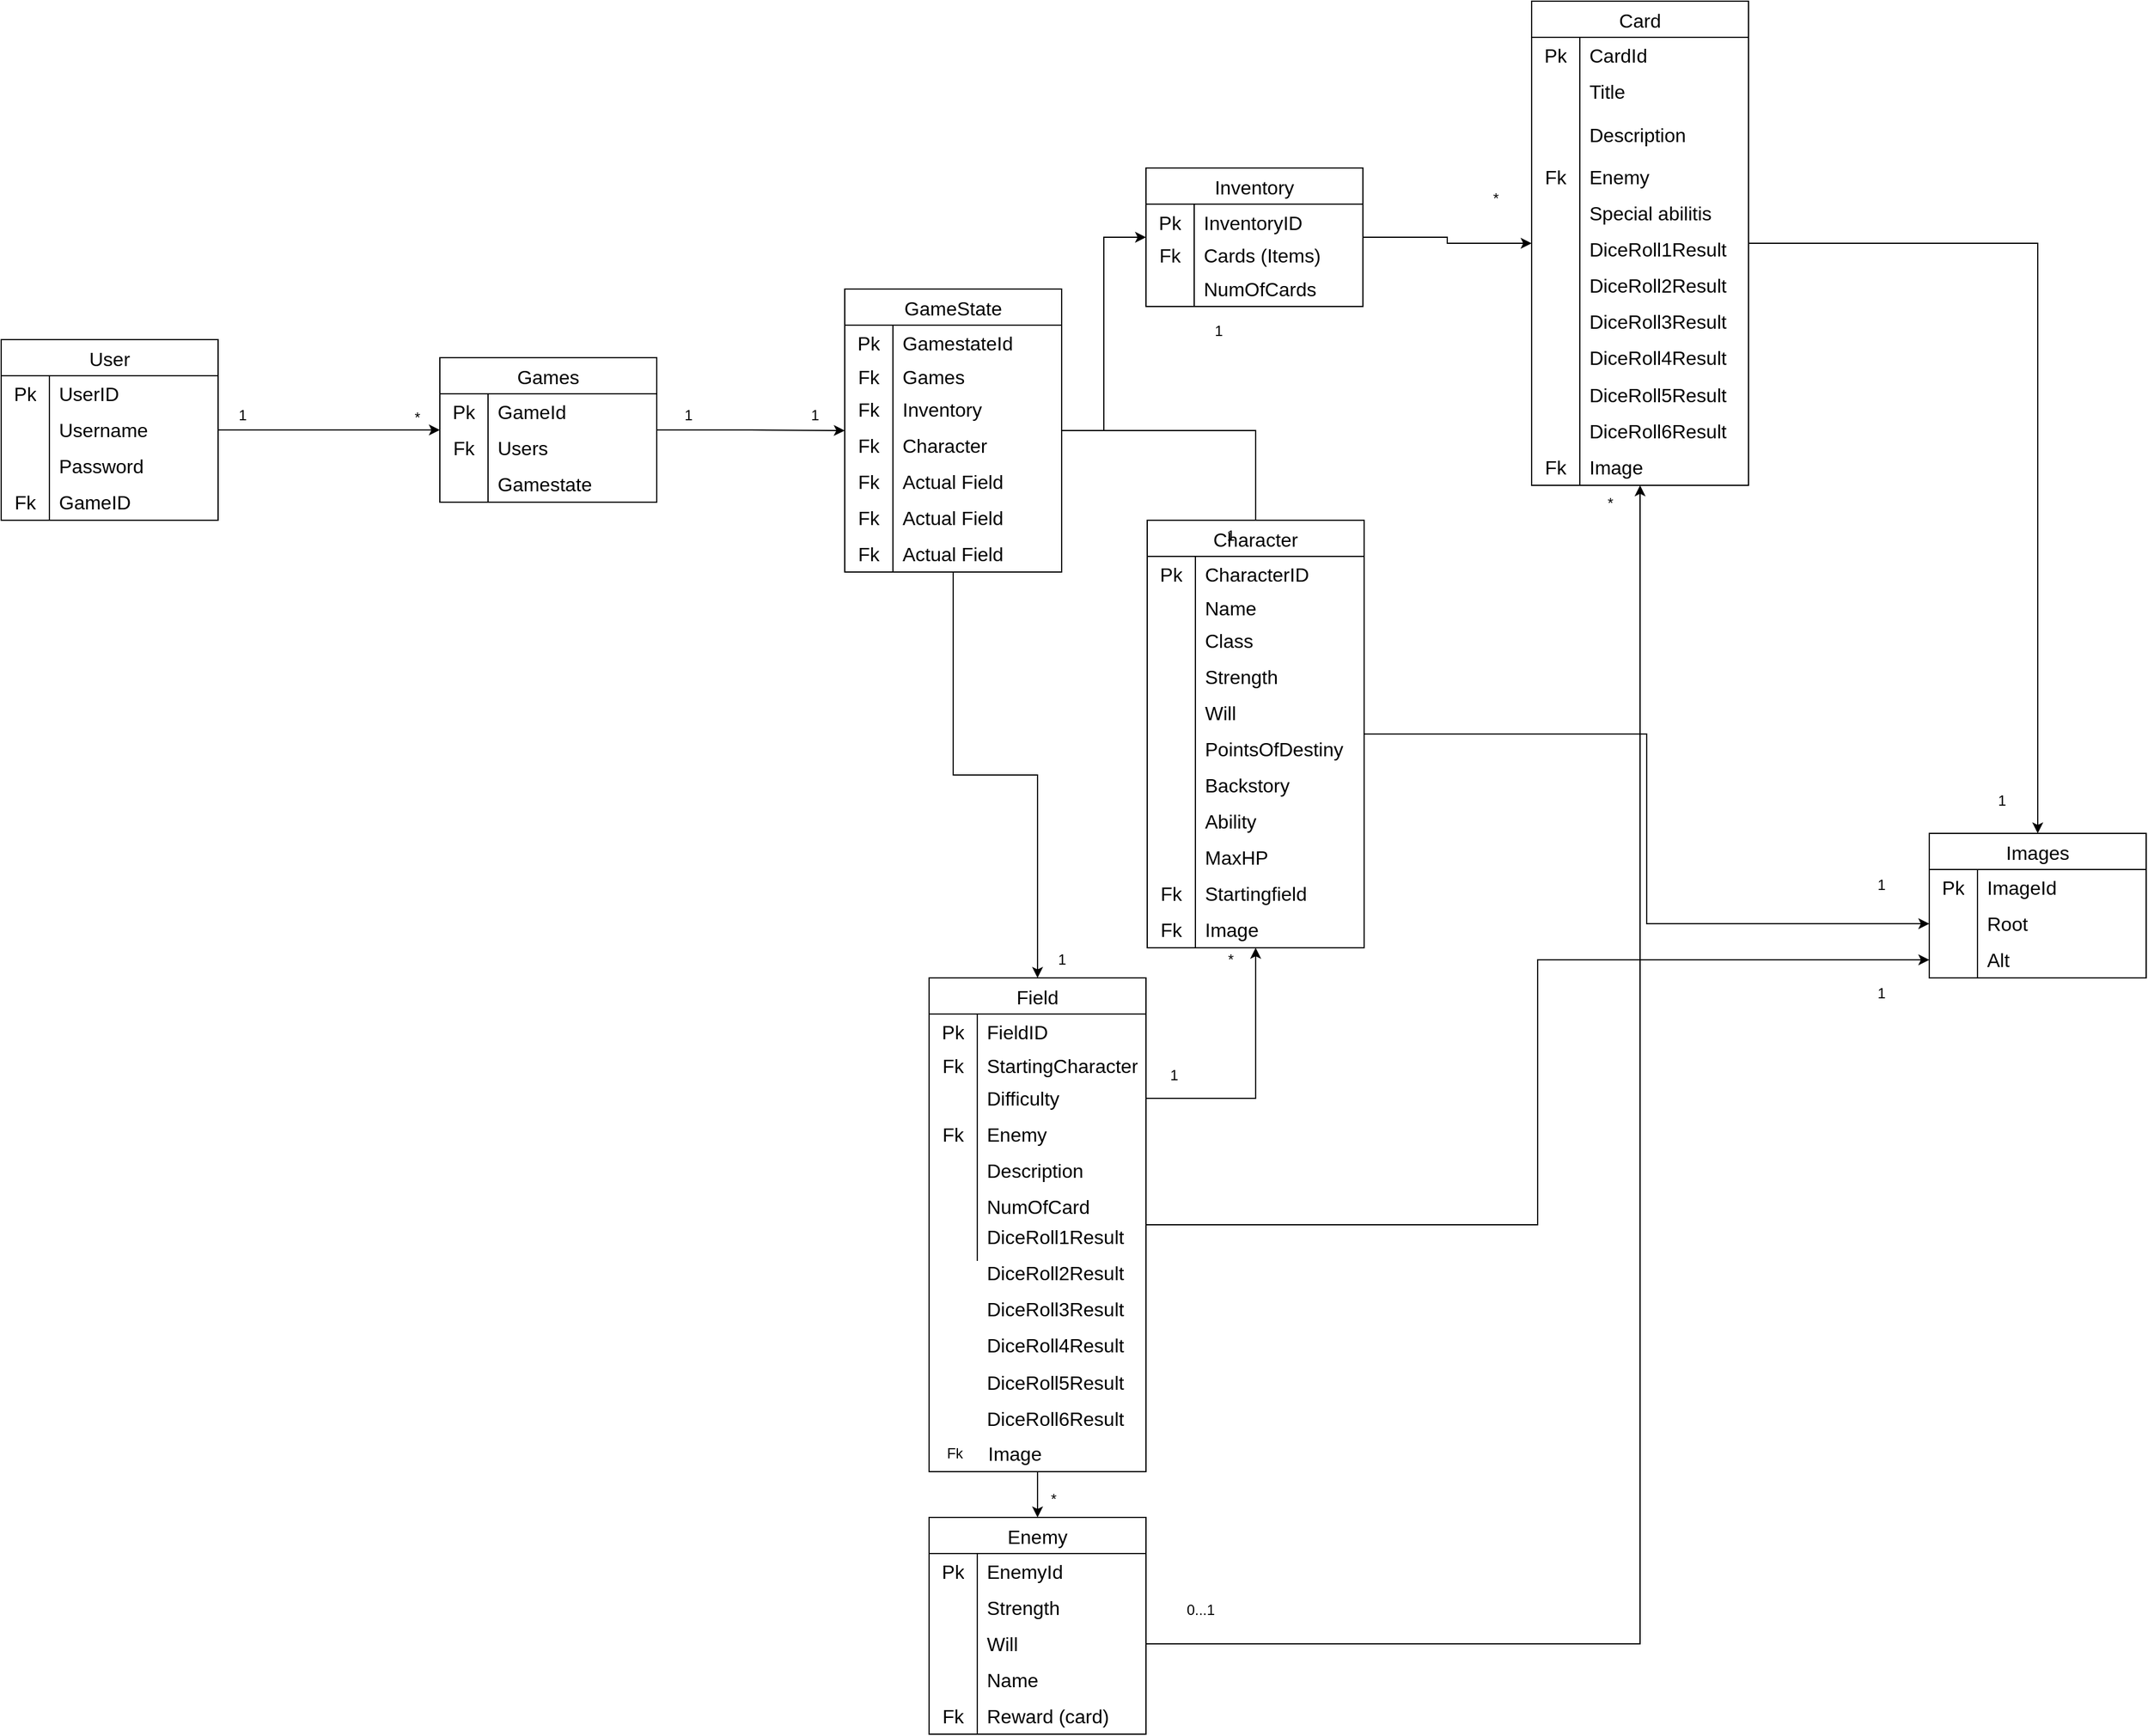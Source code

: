 <mxfile version="25.0.1">
  <diagram name="Page-1" id="c4acf3e9-155e-7222-9cf6-157b1a14988f">
    <mxGraphModel dx="1123" dy="601" grid="1" gridSize="10" guides="1" tooltips="1" connect="1" arrows="1" fold="1" page="1" pageScale="1" pageWidth="850" pageHeight="1100" background="none" math="0" shadow="0">
      <root>
        <mxCell id="0" />
        <mxCell id="1" parent="0" />
        <mxCell id="D9Bd9dxuKAO5mPhhqq4B-13" value="User" style="shape=table;startSize=30;container=1;collapsible=0;childLayout=tableLayout;fixedRows=1;rowLines=0;fontStyle=0;strokeColor=default;fontSize=16;" parent="1" vertex="1">
          <mxGeometry x="550" y="540" width="180" height="150" as="geometry" />
        </mxCell>
        <mxCell id="D9Bd9dxuKAO5mPhhqq4B-14" value="" style="shape=tableRow;horizontal=0;startSize=0;swimlaneHead=0;swimlaneBody=0;top=0;left=0;bottom=0;right=0;collapsible=0;dropTarget=0;fillColor=none;points=[[0,0.5],[1,0.5]];portConstraint=eastwest;strokeColor=inherit;fontSize=16;" parent="D9Bd9dxuKAO5mPhhqq4B-13" vertex="1">
          <mxGeometry y="30" width="180" height="30" as="geometry" />
        </mxCell>
        <mxCell id="D9Bd9dxuKAO5mPhhqq4B-15" value="Pk" style="shape=partialRectangle;html=1;whiteSpace=wrap;connectable=0;fillColor=none;top=0;left=0;bottom=0;right=0;overflow=hidden;pointerEvents=1;strokeColor=inherit;fontSize=16;" parent="D9Bd9dxuKAO5mPhhqq4B-14" vertex="1">
          <mxGeometry width="40" height="30" as="geometry">
            <mxRectangle width="40" height="30" as="alternateBounds" />
          </mxGeometry>
        </mxCell>
        <mxCell id="D9Bd9dxuKAO5mPhhqq4B-16" value="UserID" style="shape=partialRectangle;html=1;whiteSpace=wrap;connectable=0;fillColor=none;top=0;left=0;bottom=0;right=0;align=left;spacingLeft=6;overflow=hidden;strokeColor=inherit;fontSize=16;" parent="D9Bd9dxuKAO5mPhhqq4B-14" vertex="1">
          <mxGeometry x="40" width="140" height="30" as="geometry">
            <mxRectangle width="140" height="30" as="alternateBounds" />
          </mxGeometry>
        </mxCell>
        <mxCell id="D9Bd9dxuKAO5mPhhqq4B-17" value="" style="shape=tableRow;horizontal=0;startSize=0;swimlaneHead=0;swimlaneBody=0;top=0;left=0;bottom=0;right=0;collapsible=0;dropTarget=0;fillColor=none;points=[[0,0.5],[1,0.5]];portConstraint=eastwest;strokeColor=inherit;fontSize=16;" parent="D9Bd9dxuKAO5mPhhqq4B-13" vertex="1">
          <mxGeometry y="60" width="180" height="30" as="geometry" />
        </mxCell>
        <mxCell id="D9Bd9dxuKAO5mPhhqq4B-18" value="" style="shape=partialRectangle;html=1;whiteSpace=wrap;connectable=0;fillColor=none;top=0;left=0;bottom=0;right=0;overflow=hidden;strokeColor=inherit;fontSize=16;" parent="D9Bd9dxuKAO5mPhhqq4B-17" vertex="1">
          <mxGeometry width="40" height="30" as="geometry">
            <mxRectangle width="40" height="30" as="alternateBounds" />
          </mxGeometry>
        </mxCell>
        <mxCell id="D9Bd9dxuKAO5mPhhqq4B-19" value="Username" style="shape=partialRectangle;html=1;whiteSpace=wrap;connectable=0;fillColor=none;top=0;left=0;bottom=0;right=0;align=left;spacingLeft=6;overflow=hidden;strokeColor=inherit;fontSize=16;" parent="D9Bd9dxuKAO5mPhhqq4B-17" vertex="1">
          <mxGeometry x="40" width="140" height="30" as="geometry">
            <mxRectangle width="140" height="30" as="alternateBounds" />
          </mxGeometry>
        </mxCell>
        <mxCell id="D9Bd9dxuKAO5mPhhqq4B-20" value="" style="shape=tableRow;horizontal=0;startSize=0;swimlaneHead=0;swimlaneBody=0;top=0;left=0;bottom=0;right=0;collapsible=0;dropTarget=0;fillColor=none;points=[[0,0.5],[1,0.5]];portConstraint=eastwest;strokeColor=inherit;fontSize=16;" parent="D9Bd9dxuKAO5mPhhqq4B-13" vertex="1">
          <mxGeometry y="90" width="180" height="30" as="geometry" />
        </mxCell>
        <mxCell id="D9Bd9dxuKAO5mPhhqq4B-21" value="" style="shape=partialRectangle;html=1;whiteSpace=wrap;connectable=0;fillColor=none;top=0;left=0;bottom=0;right=0;overflow=hidden;strokeColor=inherit;fontSize=16;" parent="D9Bd9dxuKAO5mPhhqq4B-20" vertex="1">
          <mxGeometry width="40" height="30" as="geometry">
            <mxRectangle width="40" height="30" as="alternateBounds" />
          </mxGeometry>
        </mxCell>
        <mxCell id="D9Bd9dxuKAO5mPhhqq4B-22" value="Password" style="shape=partialRectangle;html=1;whiteSpace=wrap;connectable=0;fillColor=none;top=0;left=0;bottom=0;right=0;align=left;spacingLeft=6;overflow=hidden;strokeColor=inherit;fontSize=16;" parent="D9Bd9dxuKAO5mPhhqq4B-20" vertex="1">
          <mxGeometry x="40" width="140" height="30" as="geometry">
            <mxRectangle width="140" height="30" as="alternateBounds" />
          </mxGeometry>
        </mxCell>
        <mxCell id="D9Bd9dxuKAO5mPhhqq4B-23" value="" style="shape=tableRow;horizontal=0;startSize=0;swimlaneHead=0;swimlaneBody=0;top=0;left=0;bottom=0;right=0;collapsible=0;dropTarget=0;fillColor=none;points=[[0,0.5],[1,0.5]];portConstraint=eastwest;strokeColor=inherit;fontSize=16;" parent="D9Bd9dxuKAO5mPhhqq4B-13" vertex="1">
          <mxGeometry y="120" width="180" height="30" as="geometry" />
        </mxCell>
        <mxCell id="D9Bd9dxuKAO5mPhhqq4B-24" value="Fk" style="shape=partialRectangle;html=1;whiteSpace=wrap;connectable=0;fillColor=none;top=0;left=0;bottom=0;right=0;overflow=hidden;strokeColor=inherit;fontSize=16;" parent="D9Bd9dxuKAO5mPhhqq4B-23" vertex="1">
          <mxGeometry width="40" height="30" as="geometry">
            <mxRectangle width="40" height="30" as="alternateBounds" />
          </mxGeometry>
        </mxCell>
        <mxCell id="D9Bd9dxuKAO5mPhhqq4B-25" value="GameID" style="shape=partialRectangle;html=1;whiteSpace=wrap;connectable=0;fillColor=none;top=0;left=0;bottom=0;right=0;align=left;spacingLeft=6;overflow=hidden;strokeColor=inherit;fontSize=16;" parent="D9Bd9dxuKAO5mPhhqq4B-23" vertex="1">
          <mxGeometry x="40" width="140" height="30" as="geometry">
            <mxRectangle width="140" height="30" as="alternateBounds" />
          </mxGeometry>
        </mxCell>
        <mxCell id="D9Bd9dxuKAO5mPhhqq4B-83" style="edgeStyle=orthogonalEdgeStyle;rounded=0;orthogonalLoop=1;jettySize=auto;html=1;" parent="1" source="D9Bd9dxuKAO5mPhhqq4B-38" target="D9Bd9dxuKAO5mPhhqq4B-70" edge="1">
          <mxGeometry relative="1" as="geometry" />
        </mxCell>
        <mxCell id="D9Bd9dxuKAO5mPhhqq4B-38" value="Games" style="shape=table;startSize=30;container=1;collapsible=0;childLayout=tableLayout;fixedRows=1;rowLines=0;fontStyle=0;strokeColor=default;fontSize=16;" parent="1" vertex="1">
          <mxGeometry x="914" y="555" width="180" height="120" as="geometry" />
        </mxCell>
        <mxCell id="D9Bd9dxuKAO5mPhhqq4B-39" value="" style="shape=tableRow;horizontal=0;startSize=0;swimlaneHead=0;swimlaneBody=0;top=0;left=0;bottom=0;right=0;collapsible=0;dropTarget=0;fillColor=none;points=[[0,0.5],[1,0.5]];portConstraint=eastwest;strokeColor=inherit;fontSize=16;" parent="D9Bd9dxuKAO5mPhhqq4B-38" vertex="1">
          <mxGeometry y="30" width="180" height="30" as="geometry" />
        </mxCell>
        <mxCell id="D9Bd9dxuKAO5mPhhqq4B-40" value="Pk" style="shape=partialRectangle;html=1;whiteSpace=wrap;connectable=0;fillColor=none;top=0;left=0;bottom=0;right=0;overflow=hidden;pointerEvents=1;strokeColor=inherit;fontSize=16;" parent="D9Bd9dxuKAO5mPhhqq4B-39" vertex="1">
          <mxGeometry width="40" height="30" as="geometry">
            <mxRectangle width="40" height="30" as="alternateBounds" />
          </mxGeometry>
        </mxCell>
        <mxCell id="D9Bd9dxuKAO5mPhhqq4B-41" value="GameId" style="shape=partialRectangle;html=1;whiteSpace=wrap;connectable=0;fillColor=none;top=0;left=0;bottom=0;right=0;align=left;spacingLeft=6;overflow=hidden;strokeColor=inherit;fontSize=16;" parent="D9Bd9dxuKAO5mPhhqq4B-39" vertex="1">
          <mxGeometry x="40" width="140" height="30" as="geometry">
            <mxRectangle width="140" height="30" as="alternateBounds" />
          </mxGeometry>
        </mxCell>
        <mxCell id="D9Bd9dxuKAO5mPhhqq4B-42" value="" style="shape=tableRow;horizontal=0;startSize=0;swimlaneHead=0;swimlaneBody=0;top=0;left=0;bottom=0;right=0;collapsible=0;dropTarget=0;fillColor=none;points=[[0,0.5],[1,0.5]];portConstraint=eastwest;strokeColor=inherit;fontSize=16;" parent="D9Bd9dxuKAO5mPhhqq4B-38" vertex="1">
          <mxGeometry y="60" width="180" height="30" as="geometry" />
        </mxCell>
        <mxCell id="D9Bd9dxuKAO5mPhhqq4B-43" value="Fk" style="shape=partialRectangle;html=1;whiteSpace=wrap;connectable=0;fillColor=none;top=0;left=0;bottom=0;right=0;overflow=hidden;strokeColor=inherit;fontSize=16;" parent="D9Bd9dxuKAO5mPhhqq4B-42" vertex="1">
          <mxGeometry width="40" height="30" as="geometry">
            <mxRectangle width="40" height="30" as="alternateBounds" />
          </mxGeometry>
        </mxCell>
        <mxCell id="D9Bd9dxuKAO5mPhhqq4B-44" value="Users" style="shape=partialRectangle;html=1;whiteSpace=wrap;connectable=0;fillColor=none;top=0;left=0;bottom=0;right=0;align=left;spacingLeft=6;overflow=hidden;strokeColor=inherit;fontSize=16;" parent="D9Bd9dxuKAO5mPhhqq4B-42" vertex="1">
          <mxGeometry x="40" width="140" height="30" as="geometry">
            <mxRectangle width="140" height="30" as="alternateBounds" />
          </mxGeometry>
        </mxCell>
        <mxCell id="D9Bd9dxuKAO5mPhhqq4B-45" value="" style="shape=tableRow;horizontal=0;startSize=0;swimlaneHead=0;swimlaneBody=0;top=0;left=0;bottom=0;right=0;collapsible=0;dropTarget=0;fillColor=none;points=[[0,0.5],[1,0.5]];portConstraint=eastwest;strokeColor=inherit;fontSize=16;" parent="D9Bd9dxuKAO5mPhhqq4B-38" vertex="1">
          <mxGeometry y="90" width="180" height="30" as="geometry" />
        </mxCell>
        <mxCell id="D9Bd9dxuKAO5mPhhqq4B-46" value="" style="shape=partialRectangle;html=1;whiteSpace=wrap;connectable=0;fillColor=none;top=0;left=0;bottom=0;right=0;overflow=hidden;strokeColor=inherit;fontSize=16;" parent="D9Bd9dxuKAO5mPhhqq4B-45" vertex="1">
          <mxGeometry width="40" height="30" as="geometry">
            <mxRectangle width="40" height="30" as="alternateBounds" />
          </mxGeometry>
        </mxCell>
        <mxCell id="D9Bd9dxuKAO5mPhhqq4B-47" value="Gamestate" style="shape=partialRectangle;html=1;whiteSpace=wrap;connectable=0;fillColor=none;top=0;left=0;bottom=0;right=0;align=left;spacingLeft=6;overflow=hidden;strokeColor=inherit;fontSize=16;" parent="D9Bd9dxuKAO5mPhhqq4B-45" vertex="1">
          <mxGeometry x="40" width="140" height="30" as="geometry">
            <mxRectangle width="140" height="30" as="alternateBounds" />
          </mxGeometry>
        </mxCell>
        <mxCell id="D9Bd9dxuKAO5mPhhqq4B-67" style="edgeStyle=orthogonalEdgeStyle;rounded=0;orthogonalLoop=1;jettySize=auto;html=1;" parent="1" source="D9Bd9dxuKAO5mPhhqq4B-17" target="D9Bd9dxuKAO5mPhhqq4B-38" edge="1">
          <mxGeometry relative="1" as="geometry" />
        </mxCell>
        <mxCell id="D9Bd9dxuKAO5mPhhqq4B-68" value="*" style="text;html=1;align=center;verticalAlign=middle;resizable=0;points=[];autosize=1;strokeColor=none;fillColor=none;" parent="1" vertex="1">
          <mxGeometry x="880" y="590" width="30" height="30" as="geometry" />
        </mxCell>
        <mxCell id="D9Bd9dxuKAO5mPhhqq4B-69" value="1" style="text;html=1;align=center;verticalAlign=middle;resizable=0;points=[];autosize=1;strokeColor=none;fillColor=none;" parent="1" vertex="1">
          <mxGeometry x="735" y="588" width="30" height="30" as="geometry" />
        </mxCell>
        <mxCell id="D9Bd9dxuKAO5mPhhqq4B-153" style="edgeStyle=orthogonalEdgeStyle;rounded=0;orthogonalLoop=1;jettySize=auto;html=1;" parent="1" source="D9Bd9dxuKAO5mPhhqq4B-70" target="D9Bd9dxuKAO5mPhhqq4B-86" edge="1">
          <mxGeometry relative="1" as="geometry" />
        </mxCell>
        <mxCell id="D9Bd9dxuKAO5mPhhqq4B-157" style="edgeStyle=orthogonalEdgeStyle;rounded=0;orthogonalLoop=1;jettySize=auto;html=1;entryX=0.5;entryY=0;entryDx=0;entryDy=0;endArrow=none;endFill=0;" parent="1" source="D9Bd9dxuKAO5mPhhqq4B-70" target="D9Bd9dxuKAO5mPhhqq4B-99" edge="1">
          <mxGeometry relative="1" as="geometry" />
        </mxCell>
        <mxCell id="5rwUtJzqd4kLOIBYgN4A-51" style="edgeStyle=orthogonalEdgeStyle;rounded=0;orthogonalLoop=1;jettySize=auto;html=1;" parent="1" source="D9Bd9dxuKAO5mPhhqq4B-70" target="D9Bd9dxuKAO5mPhhqq4B-174" edge="1">
          <mxGeometry relative="1" as="geometry" />
        </mxCell>
        <mxCell id="D9Bd9dxuKAO5mPhhqq4B-70" value="GameState" style="shape=table;startSize=30;container=1;collapsible=0;childLayout=tableLayout;fixedRows=1;rowLines=0;fontStyle=0;strokeColor=default;fontSize=16;" parent="1" vertex="1">
          <mxGeometry x="1250" y="498" width="180" height="235" as="geometry" />
        </mxCell>
        <mxCell id="D9Bd9dxuKAO5mPhhqq4B-71" value="" style="shape=tableRow;horizontal=0;startSize=0;swimlaneHead=0;swimlaneBody=0;top=0;left=0;bottom=0;right=0;collapsible=0;dropTarget=0;fillColor=none;points=[[0,0.5],[1,0.5]];portConstraint=eastwest;strokeColor=inherit;fontSize=16;" parent="D9Bd9dxuKAO5mPhhqq4B-70" vertex="1">
          <mxGeometry y="30" width="180" height="30" as="geometry" />
        </mxCell>
        <mxCell id="D9Bd9dxuKAO5mPhhqq4B-72" value="Pk" style="shape=partialRectangle;html=1;whiteSpace=wrap;connectable=0;fillColor=none;top=0;left=0;bottom=0;right=0;overflow=hidden;pointerEvents=1;strokeColor=inherit;fontSize=16;" parent="D9Bd9dxuKAO5mPhhqq4B-71" vertex="1">
          <mxGeometry width="40" height="30" as="geometry">
            <mxRectangle width="40" height="30" as="alternateBounds" />
          </mxGeometry>
        </mxCell>
        <mxCell id="D9Bd9dxuKAO5mPhhqq4B-73" value="GamestateId" style="shape=partialRectangle;html=1;whiteSpace=wrap;connectable=0;fillColor=none;top=0;left=0;bottom=0;right=0;align=left;spacingLeft=6;overflow=hidden;strokeColor=inherit;fontSize=16;" parent="D9Bd9dxuKAO5mPhhqq4B-71" vertex="1">
          <mxGeometry x="40" width="140" height="30" as="geometry">
            <mxRectangle width="140" height="30" as="alternateBounds" />
          </mxGeometry>
        </mxCell>
        <mxCell id="D9Bd9dxuKAO5mPhhqq4B-74" value="" style="shape=tableRow;horizontal=0;startSize=0;swimlaneHead=0;swimlaneBody=0;top=0;left=0;bottom=0;right=0;collapsible=0;dropTarget=0;fillColor=none;points=[[0,0.5],[1,0.5]];portConstraint=eastwest;strokeColor=inherit;fontSize=16;" parent="D9Bd9dxuKAO5mPhhqq4B-70" vertex="1">
          <mxGeometry y="60" width="180" height="25" as="geometry" />
        </mxCell>
        <mxCell id="D9Bd9dxuKAO5mPhhqq4B-75" value="Fk" style="shape=partialRectangle;html=1;whiteSpace=wrap;connectable=0;fillColor=none;top=0;left=0;bottom=0;right=0;overflow=hidden;strokeColor=inherit;fontSize=16;" parent="D9Bd9dxuKAO5mPhhqq4B-74" vertex="1">
          <mxGeometry width="40" height="25" as="geometry">
            <mxRectangle width="40" height="25" as="alternateBounds" />
          </mxGeometry>
        </mxCell>
        <mxCell id="D9Bd9dxuKAO5mPhhqq4B-76" value="Games" style="shape=partialRectangle;html=1;whiteSpace=wrap;connectable=0;fillColor=none;top=0;left=0;bottom=0;right=0;align=left;spacingLeft=6;overflow=hidden;strokeColor=inherit;fontSize=16;" parent="D9Bd9dxuKAO5mPhhqq4B-74" vertex="1">
          <mxGeometry x="40" width="140" height="25" as="geometry">
            <mxRectangle width="140" height="25" as="alternateBounds" />
          </mxGeometry>
        </mxCell>
        <mxCell id="D9Bd9dxuKAO5mPhhqq4B-77" value="" style="shape=tableRow;horizontal=0;startSize=0;swimlaneHead=0;swimlaneBody=0;top=0;left=0;bottom=0;right=0;collapsible=0;dropTarget=0;fillColor=none;points=[[0,0.5],[1,0.5]];portConstraint=eastwest;strokeColor=inherit;fontSize=16;" parent="D9Bd9dxuKAO5mPhhqq4B-70" vertex="1">
          <mxGeometry y="85" width="180" height="30" as="geometry" />
        </mxCell>
        <mxCell id="D9Bd9dxuKAO5mPhhqq4B-78" value="Fk" style="shape=partialRectangle;html=1;whiteSpace=wrap;connectable=0;fillColor=none;top=0;left=0;bottom=0;right=0;overflow=hidden;strokeColor=inherit;fontSize=16;" parent="D9Bd9dxuKAO5mPhhqq4B-77" vertex="1">
          <mxGeometry width="40" height="30" as="geometry">
            <mxRectangle width="40" height="30" as="alternateBounds" />
          </mxGeometry>
        </mxCell>
        <mxCell id="D9Bd9dxuKAO5mPhhqq4B-79" value="Inventory" style="shape=partialRectangle;html=1;whiteSpace=wrap;connectable=0;fillColor=none;top=0;left=0;bottom=0;right=0;align=left;spacingLeft=6;overflow=hidden;strokeColor=inherit;fontSize=16;" parent="D9Bd9dxuKAO5mPhhqq4B-77" vertex="1">
          <mxGeometry x="40" width="140" height="30" as="geometry">
            <mxRectangle width="140" height="30" as="alternateBounds" />
          </mxGeometry>
        </mxCell>
        <mxCell id="D9Bd9dxuKAO5mPhhqq4B-80" value="" style="shape=tableRow;horizontal=0;startSize=0;swimlaneHead=0;swimlaneBody=0;top=0;left=0;bottom=0;right=0;collapsible=0;dropTarget=0;fillColor=none;points=[[0,0.5],[1,0.5]];portConstraint=eastwest;strokeColor=inherit;fontSize=16;" parent="D9Bd9dxuKAO5mPhhqq4B-70" vertex="1">
          <mxGeometry y="115" width="180" height="30" as="geometry" />
        </mxCell>
        <mxCell id="D9Bd9dxuKAO5mPhhqq4B-81" value="Fk" style="shape=partialRectangle;html=1;whiteSpace=wrap;connectable=0;fillColor=none;top=0;left=0;bottom=0;right=0;overflow=hidden;strokeColor=inherit;fontSize=16;" parent="D9Bd9dxuKAO5mPhhqq4B-80" vertex="1">
          <mxGeometry width="40" height="30" as="geometry">
            <mxRectangle width="40" height="30" as="alternateBounds" />
          </mxGeometry>
        </mxCell>
        <mxCell id="D9Bd9dxuKAO5mPhhqq4B-82" value="Character" style="shape=partialRectangle;html=1;whiteSpace=wrap;connectable=0;fillColor=none;top=0;left=0;bottom=0;right=0;align=left;spacingLeft=6;overflow=hidden;strokeColor=inherit;fontSize=16;" parent="D9Bd9dxuKAO5mPhhqq4B-80" vertex="1">
          <mxGeometry x="40" width="140" height="30" as="geometry">
            <mxRectangle width="140" height="30" as="alternateBounds" />
          </mxGeometry>
        </mxCell>
        <mxCell id="5rwUtJzqd4kLOIBYgN4A-48" value="" style="shape=tableRow;horizontal=0;startSize=0;swimlaneHead=0;swimlaneBody=0;top=0;left=0;bottom=0;right=0;collapsible=0;dropTarget=0;fillColor=none;points=[[0,0.5],[1,0.5]];portConstraint=eastwest;strokeColor=inherit;fontSize=16;" parent="D9Bd9dxuKAO5mPhhqq4B-70" vertex="1">
          <mxGeometry y="145" width="180" height="30" as="geometry" />
        </mxCell>
        <mxCell id="5rwUtJzqd4kLOIBYgN4A-49" value="Fk" style="shape=partialRectangle;html=1;whiteSpace=wrap;connectable=0;fillColor=none;top=0;left=0;bottom=0;right=0;overflow=hidden;strokeColor=inherit;fontSize=16;" parent="5rwUtJzqd4kLOIBYgN4A-48" vertex="1">
          <mxGeometry width="40" height="30" as="geometry">
            <mxRectangle width="40" height="30" as="alternateBounds" />
          </mxGeometry>
        </mxCell>
        <mxCell id="5rwUtJzqd4kLOIBYgN4A-50" value="Actual Field" style="shape=partialRectangle;html=1;whiteSpace=wrap;connectable=0;fillColor=none;top=0;left=0;bottom=0;right=0;align=left;spacingLeft=6;overflow=hidden;strokeColor=inherit;fontSize=16;" parent="5rwUtJzqd4kLOIBYgN4A-48" vertex="1">
          <mxGeometry x="40" width="140" height="30" as="geometry">
            <mxRectangle width="140" height="30" as="alternateBounds" />
          </mxGeometry>
        </mxCell>
        <mxCell id="5rwUtJzqd4kLOIBYgN4A-53" value="" style="shape=tableRow;horizontal=0;startSize=0;swimlaneHead=0;swimlaneBody=0;top=0;left=0;bottom=0;right=0;collapsible=0;dropTarget=0;fillColor=none;points=[[0,0.5],[1,0.5]];portConstraint=eastwest;strokeColor=inherit;fontSize=16;" parent="D9Bd9dxuKAO5mPhhqq4B-70" vertex="1">
          <mxGeometry y="175" width="180" height="30" as="geometry" />
        </mxCell>
        <mxCell id="5rwUtJzqd4kLOIBYgN4A-54" value="Fk" style="shape=partialRectangle;html=1;whiteSpace=wrap;connectable=0;fillColor=none;top=0;left=0;bottom=0;right=0;overflow=hidden;strokeColor=inherit;fontSize=16;" parent="5rwUtJzqd4kLOIBYgN4A-53" vertex="1">
          <mxGeometry width="40" height="30" as="geometry">
            <mxRectangle width="40" height="30" as="alternateBounds" />
          </mxGeometry>
        </mxCell>
        <mxCell id="5rwUtJzqd4kLOIBYgN4A-55" value="Actual Field" style="shape=partialRectangle;html=1;whiteSpace=wrap;connectable=0;fillColor=none;top=0;left=0;bottom=0;right=0;align=left;spacingLeft=6;overflow=hidden;strokeColor=inherit;fontSize=16;" parent="5rwUtJzqd4kLOIBYgN4A-53" vertex="1">
          <mxGeometry x="40" width="140" height="30" as="geometry">
            <mxRectangle width="140" height="30" as="alternateBounds" />
          </mxGeometry>
        </mxCell>
        <mxCell id="5rwUtJzqd4kLOIBYgN4A-56" value="" style="shape=tableRow;horizontal=0;startSize=0;swimlaneHead=0;swimlaneBody=0;top=0;left=0;bottom=0;right=0;collapsible=0;dropTarget=0;fillColor=none;points=[[0,0.5],[1,0.5]];portConstraint=eastwest;strokeColor=inherit;fontSize=16;" parent="D9Bd9dxuKAO5mPhhqq4B-70" vertex="1">
          <mxGeometry y="205" width="180" height="30" as="geometry" />
        </mxCell>
        <mxCell id="5rwUtJzqd4kLOIBYgN4A-57" value="Fk" style="shape=partialRectangle;html=1;whiteSpace=wrap;connectable=0;fillColor=none;top=0;left=0;bottom=0;right=0;overflow=hidden;strokeColor=inherit;fontSize=16;" parent="5rwUtJzqd4kLOIBYgN4A-56" vertex="1">
          <mxGeometry width="40" height="30" as="geometry">
            <mxRectangle width="40" height="30" as="alternateBounds" />
          </mxGeometry>
        </mxCell>
        <mxCell id="5rwUtJzqd4kLOIBYgN4A-58" value="Actual Field" style="shape=partialRectangle;html=1;whiteSpace=wrap;connectable=0;fillColor=none;top=0;left=0;bottom=0;right=0;align=left;spacingLeft=6;overflow=hidden;strokeColor=inherit;fontSize=16;" parent="5rwUtJzqd4kLOIBYgN4A-56" vertex="1">
          <mxGeometry x="40" width="140" height="30" as="geometry">
            <mxRectangle width="140" height="30" as="alternateBounds" />
          </mxGeometry>
        </mxCell>
        <mxCell id="D9Bd9dxuKAO5mPhhqq4B-84" value="1" style="text;html=1;align=center;verticalAlign=middle;resizable=0;points=[];autosize=1;strokeColor=none;fillColor=none;" parent="1" vertex="1">
          <mxGeometry x="1210" y="588" width="30" height="30" as="geometry" />
        </mxCell>
        <mxCell id="D9Bd9dxuKAO5mPhhqq4B-85" value="1" style="text;html=1;align=center;verticalAlign=middle;resizable=0;points=[];autosize=1;strokeColor=none;fillColor=none;" parent="1" vertex="1">
          <mxGeometry x="1105" y="588" width="30" height="30" as="geometry" />
        </mxCell>
        <mxCell id="D9Bd9dxuKAO5mPhhqq4B-152" style="edgeStyle=orthogonalEdgeStyle;rounded=0;orthogonalLoop=1;jettySize=auto;html=1;" parent="1" source="D9Bd9dxuKAO5mPhhqq4B-86" target="D9Bd9dxuKAO5mPhhqq4B-112" edge="1">
          <mxGeometry relative="1" as="geometry" />
        </mxCell>
        <mxCell id="D9Bd9dxuKAO5mPhhqq4B-86" value="Inventory" style="shape=table;startSize=30;container=1;collapsible=0;childLayout=tableLayout;fixedRows=1;rowLines=0;fontStyle=0;strokeColor=default;fontSize=16;" parent="1" vertex="1">
          <mxGeometry x="1500" y="397.5" width="180" height="115" as="geometry" />
        </mxCell>
        <mxCell id="D9Bd9dxuKAO5mPhhqq4B-87" value="" style="shape=tableRow;horizontal=0;startSize=0;swimlaneHead=0;swimlaneBody=0;top=0;left=0;bottom=0;right=0;collapsible=0;dropTarget=0;fillColor=none;points=[[0,0.5],[1,0.5]];portConstraint=eastwest;strokeColor=inherit;fontSize=16;" parent="D9Bd9dxuKAO5mPhhqq4B-86" vertex="1">
          <mxGeometry y="30" width="180" height="30" as="geometry" />
        </mxCell>
        <mxCell id="D9Bd9dxuKAO5mPhhqq4B-88" value="Pk" style="shape=partialRectangle;html=1;whiteSpace=wrap;connectable=0;fillColor=none;top=0;left=0;bottom=0;right=0;overflow=hidden;pointerEvents=1;strokeColor=inherit;fontSize=16;" parent="D9Bd9dxuKAO5mPhhqq4B-87" vertex="1">
          <mxGeometry width="40" height="30" as="geometry">
            <mxRectangle width="40" height="30" as="alternateBounds" />
          </mxGeometry>
        </mxCell>
        <mxCell id="D9Bd9dxuKAO5mPhhqq4B-89" value="InventoryID" style="shape=partialRectangle;html=1;whiteSpace=wrap;connectable=0;fillColor=none;top=0;left=0;bottom=0;right=0;align=left;spacingLeft=6;overflow=hidden;strokeColor=inherit;fontSize=16;" parent="D9Bd9dxuKAO5mPhhqq4B-87" vertex="1">
          <mxGeometry x="40" width="140" height="30" as="geometry">
            <mxRectangle width="140" height="30" as="alternateBounds" />
          </mxGeometry>
        </mxCell>
        <mxCell id="D9Bd9dxuKAO5mPhhqq4B-90" value="" style="shape=tableRow;horizontal=0;startSize=0;swimlaneHead=0;swimlaneBody=0;top=0;left=0;bottom=0;right=0;collapsible=0;dropTarget=0;fillColor=none;points=[[0,0.5],[1,0.5]];portConstraint=eastwest;strokeColor=inherit;fontSize=16;" parent="D9Bd9dxuKAO5mPhhqq4B-86" vertex="1">
          <mxGeometry y="60" width="180" height="25" as="geometry" />
        </mxCell>
        <mxCell id="D9Bd9dxuKAO5mPhhqq4B-91" value="Fk" style="shape=partialRectangle;html=1;whiteSpace=wrap;connectable=0;fillColor=none;top=0;left=0;bottom=0;right=0;overflow=hidden;strokeColor=inherit;fontSize=16;" parent="D9Bd9dxuKAO5mPhhqq4B-90" vertex="1">
          <mxGeometry width="40" height="25" as="geometry">
            <mxRectangle width="40" height="25" as="alternateBounds" />
          </mxGeometry>
        </mxCell>
        <mxCell id="D9Bd9dxuKAO5mPhhqq4B-92" value="Cards (Items)" style="shape=partialRectangle;html=1;whiteSpace=wrap;connectable=0;fillColor=none;top=0;left=0;bottom=0;right=0;align=left;spacingLeft=6;overflow=hidden;strokeColor=inherit;fontSize=16;" parent="D9Bd9dxuKAO5mPhhqq4B-90" vertex="1">
          <mxGeometry x="40" width="140" height="25" as="geometry">
            <mxRectangle width="140" height="25" as="alternateBounds" />
          </mxGeometry>
        </mxCell>
        <mxCell id="D9Bd9dxuKAO5mPhhqq4B-93" value="" style="shape=tableRow;horizontal=0;startSize=0;swimlaneHead=0;swimlaneBody=0;top=0;left=0;bottom=0;right=0;collapsible=0;dropTarget=0;fillColor=none;points=[[0,0.5],[1,0.5]];portConstraint=eastwest;strokeColor=inherit;fontSize=16;" parent="D9Bd9dxuKAO5mPhhqq4B-86" vertex="1">
          <mxGeometry y="85" width="180" height="30" as="geometry" />
        </mxCell>
        <mxCell id="D9Bd9dxuKAO5mPhhqq4B-94" value="" style="shape=partialRectangle;html=1;whiteSpace=wrap;connectable=0;fillColor=none;top=0;left=0;bottom=0;right=0;overflow=hidden;strokeColor=inherit;fontSize=16;" parent="D9Bd9dxuKAO5mPhhqq4B-93" vertex="1">
          <mxGeometry width="40" height="30" as="geometry">
            <mxRectangle width="40" height="30" as="alternateBounds" />
          </mxGeometry>
        </mxCell>
        <mxCell id="D9Bd9dxuKAO5mPhhqq4B-95" value="NumOfCards" style="shape=partialRectangle;html=1;whiteSpace=wrap;connectable=0;fillColor=none;top=0;left=0;bottom=0;right=0;align=left;spacingLeft=6;overflow=hidden;strokeColor=inherit;fontSize=16;" parent="D9Bd9dxuKAO5mPhhqq4B-93" vertex="1">
          <mxGeometry x="40" width="140" height="30" as="geometry">
            <mxRectangle width="140" height="30" as="alternateBounds" />
          </mxGeometry>
        </mxCell>
        <mxCell id="TebqTwlH5bCvPssT6drA-23" style="edgeStyle=orthogonalEdgeStyle;rounded=0;orthogonalLoop=1;jettySize=auto;html=1;entryX=0;entryY=0.5;entryDx=0;entryDy=0;" edge="1" parent="1" source="D9Bd9dxuKAO5mPhhqq4B-99" target="TebqTwlH5bCvPssT6drA-5">
          <mxGeometry relative="1" as="geometry" />
        </mxCell>
        <mxCell id="D9Bd9dxuKAO5mPhhqq4B-99" value="Character" style="shape=table;startSize=30;container=1;collapsible=0;childLayout=tableLayout;fixedRows=1;rowLines=0;fontStyle=0;strokeColor=default;fontSize=16;" parent="1" vertex="1">
          <mxGeometry x="1501" y="690" width="180" height="355" as="geometry" />
        </mxCell>
        <mxCell id="D9Bd9dxuKAO5mPhhqq4B-100" value="" style="shape=tableRow;horizontal=0;startSize=0;swimlaneHead=0;swimlaneBody=0;top=0;left=0;bottom=0;right=0;collapsible=0;dropTarget=0;fillColor=none;points=[[0,0.5],[1,0.5]];portConstraint=eastwest;strokeColor=inherit;fontSize=16;" parent="D9Bd9dxuKAO5mPhhqq4B-99" vertex="1">
          <mxGeometry y="30" width="180" height="30" as="geometry" />
        </mxCell>
        <mxCell id="D9Bd9dxuKAO5mPhhqq4B-101" value="Pk" style="shape=partialRectangle;html=1;whiteSpace=wrap;connectable=0;fillColor=none;top=0;left=0;bottom=0;right=0;overflow=hidden;pointerEvents=1;strokeColor=inherit;fontSize=16;" parent="D9Bd9dxuKAO5mPhhqq4B-100" vertex="1">
          <mxGeometry width="40" height="30" as="geometry">
            <mxRectangle width="40" height="30" as="alternateBounds" />
          </mxGeometry>
        </mxCell>
        <mxCell id="D9Bd9dxuKAO5mPhhqq4B-102" value="CharacterID" style="shape=partialRectangle;html=1;whiteSpace=wrap;connectable=0;fillColor=none;top=0;left=0;bottom=0;right=0;align=left;spacingLeft=6;overflow=hidden;strokeColor=inherit;fontSize=16;" parent="D9Bd9dxuKAO5mPhhqq4B-100" vertex="1">
          <mxGeometry x="40" width="140" height="30" as="geometry">
            <mxRectangle width="140" height="30" as="alternateBounds" />
          </mxGeometry>
        </mxCell>
        <mxCell id="D9Bd9dxuKAO5mPhhqq4B-103" value="" style="shape=tableRow;horizontal=0;startSize=0;swimlaneHead=0;swimlaneBody=0;top=0;left=0;bottom=0;right=0;collapsible=0;dropTarget=0;fillColor=none;points=[[0,0.5],[1,0.5]];portConstraint=eastwest;strokeColor=inherit;fontSize=16;" parent="D9Bd9dxuKAO5mPhhqq4B-99" vertex="1">
          <mxGeometry y="60" width="180" height="25" as="geometry" />
        </mxCell>
        <mxCell id="D9Bd9dxuKAO5mPhhqq4B-104" value="" style="shape=partialRectangle;html=1;whiteSpace=wrap;connectable=0;fillColor=none;top=0;left=0;bottom=0;right=0;overflow=hidden;strokeColor=inherit;fontSize=16;" parent="D9Bd9dxuKAO5mPhhqq4B-103" vertex="1">
          <mxGeometry width="40" height="25" as="geometry">
            <mxRectangle width="40" height="25" as="alternateBounds" />
          </mxGeometry>
        </mxCell>
        <mxCell id="D9Bd9dxuKAO5mPhhqq4B-105" value="Name" style="shape=partialRectangle;html=1;whiteSpace=wrap;connectable=0;fillColor=none;top=0;left=0;bottom=0;right=0;align=left;spacingLeft=6;overflow=hidden;strokeColor=inherit;fontSize=16;" parent="D9Bd9dxuKAO5mPhhqq4B-103" vertex="1">
          <mxGeometry x="40" width="140" height="25" as="geometry">
            <mxRectangle width="140" height="25" as="alternateBounds" />
          </mxGeometry>
        </mxCell>
        <mxCell id="D9Bd9dxuKAO5mPhhqq4B-106" value="" style="shape=tableRow;horizontal=0;startSize=0;swimlaneHead=0;swimlaneBody=0;top=0;left=0;bottom=0;right=0;collapsible=0;dropTarget=0;fillColor=none;points=[[0,0.5],[1,0.5]];portConstraint=eastwest;strokeColor=inherit;fontSize=16;" parent="D9Bd9dxuKAO5mPhhqq4B-99" vertex="1">
          <mxGeometry y="85" width="180" height="30" as="geometry" />
        </mxCell>
        <mxCell id="D9Bd9dxuKAO5mPhhqq4B-107" value="" style="shape=partialRectangle;html=1;whiteSpace=wrap;connectable=0;fillColor=none;top=0;left=0;bottom=0;right=0;overflow=hidden;strokeColor=inherit;fontSize=16;" parent="D9Bd9dxuKAO5mPhhqq4B-106" vertex="1">
          <mxGeometry width="40" height="30" as="geometry">
            <mxRectangle width="40" height="30" as="alternateBounds" />
          </mxGeometry>
        </mxCell>
        <mxCell id="D9Bd9dxuKAO5mPhhqq4B-108" value="Class" style="shape=partialRectangle;html=1;whiteSpace=wrap;connectable=0;fillColor=none;top=0;left=0;bottom=0;right=0;align=left;spacingLeft=6;overflow=hidden;strokeColor=inherit;fontSize=16;" parent="D9Bd9dxuKAO5mPhhqq4B-106" vertex="1">
          <mxGeometry x="40" width="140" height="30" as="geometry">
            <mxRectangle width="140" height="30" as="alternateBounds" />
          </mxGeometry>
        </mxCell>
        <mxCell id="D9Bd9dxuKAO5mPhhqq4B-109" value="" style="shape=tableRow;horizontal=0;startSize=0;swimlaneHead=0;swimlaneBody=0;top=0;left=0;bottom=0;right=0;collapsible=0;dropTarget=0;fillColor=none;points=[[0,0.5],[1,0.5]];portConstraint=eastwest;strokeColor=inherit;fontSize=16;" parent="D9Bd9dxuKAO5mPhhqq4B-99" vertex="1">
          <mxGeometry y="115" width="180" height="30" as="geometry" />
        </mxCell>
        <mxCell id="D9Bd9dxuKAO5mPhhqq4B-110" value="" style="shape=partialRectangle;html=1;whiteSpace=wrap;connectable=0;fillColor=none;top=0;left=0;bottom=0;right=0;overflow=hidden;strokeColor=inherit;fontSize=16;" parent="D9Bd9dxuKAO5mPhhqq4B-109" vertex="1">
          <mxGeometry width="40" height="30" as="geometry">
            <mxRectangle width="40" height="30" as="alternateBounds" />
          </mxGeometry>
        </mxCell>
        <mxCell id="D9Bd9dxuKAO5mPhhqq4B-111" value="Strength" style="shape=partialRectangle;html=1;whiteSpace=wrap;connectable=0;fillColor=none;top=0;left=0;bottom=0;right=0;align=left;spacingLeft=6;overflow=hidden;strokeColor=inherit;fontSize=16;" parent="D9Bd9dxuKAO5mPhhqq4B-109" vertex="1">
          <mxGeometry x="40" width="140" height="30" as="geometry">
            <mxRectangle width="140" height="30" as="alternateBounds" />
          </mxGeometry>
        </mxCell>
        <mxCell id="D9Bd9dxuKAO5mPhhqq4B-159" value="" style="shape=tableRow;horizontal=0;startSize=0;swimlaneHead=0;swimlaneBody=0;top=0;left=0;bottom=0;right=0;collapsible=0;dropTarget=0;fillColor=none;points=[[0,0.5],[1,0.5]];portConstraint=eastwest;strokeColor=inherit;fontSize=16;" parent="D9Bd9dxuKAO5mPhhqq4B-99" vertex="1">
          <mxGeometry y="145" width="180" height="30" as="geometry" />
        </mxCell>
        <mxCell id="D9Bd9dxuKAO5mPhhqq4B-160" value="" style="shape=partialRectangle;html=1;whiteSpace=wrap;connectable=0;fillColor=none;top=0;left=0;bottom=0;right=0;overflow=hidden;strokeColor=inherit;fontSize=16;" parent="D9Bd9dxuKAO5mPhhqq4B-159" vertex="1">
          <mxGeometry width="40" height="30" as="geometry">
            <mxRectangle width="40" height="30" as="alternateBounds" />
          </mxGeometry>
        </mxCell>
        <mxCell id="D9Bd9dxuKAO5mPhhqq4B-161" value="Will" style="shape=partialRectangle;html=1;whiteSpace=wrap;connectable=0;fillColor=none;top=0;left=0;bottom=0;right=0;align=left;spacingLeft=6;overflow=hidden;strokeColor=inherit;fontSize=16;" parent="D9Bd9dxuKAO5mPhhqq4B-159" vertex="1">
          <mxGeometry x="40" width="140" height="30" as="geometry">
            <mxRectangle width="140" height="30" as="alternateBounds" />
          </mxGeometry>
        </mxCell>
        <mxCell id="5rwUtJzqd4kLOIBYgN4A-59" value="" style="shape=tableRow;horizontal=0;startSize=0;swimlaneHead=0;swimlaneBody=0;top=0;left=0;bottom=0;right=0;collapsible=0;dropTarget=0;fillColor=none;points=[[0,0.5],[1,0.5]];portConstraint=eastwest;strokeColor=inherit;fontSize=16;" parent="D9Bd9dxuKAO5mPhhqq4B-99" vertex="1">
          <mxGeometry y="175" width="180" height="30" as="geometry" />
        </mxCell>
        <mxCell id="5rwUtJzqd4kLOIBYgN4A-60" value="" style="shape=partialRectangle;html=1;whiteSpace=wrap;connectable=0;fillColor=none;top=0;left=0;bottom=0;right=0;overflow=hidden;strokeColor=inherit;fontSize=16;" parent="5rwUtJzqd4kLOIBYgN4A-59" vertex="1">
          <mxGeometry width="40" height="30" as="geometry">
            <mxRectangle width="40" height="30" as="alternateBounds" />
          </mxGeometry>
        </mxCell>
        <mxCell id="5rwUtJzqd4kLOIBYgN4A-61" value="PointsOfDestiny" style="shape=partialRectangle;html=1;whiteSpace=wrap;connectable=0;fillColor=none;top=0;left=0;bottom=0;right=0;align=left;spacingLeft=6;overflow=hidden;strokeColor=inherit;fontSize=16;" parent="5rwUtJzqd4kLOIBYgN4A-59" vertex="1">
          <mxGeometry x="40" width="140" height="30" as="geometry">
            <mxRectangle width="140" height="30" as="alternateBounds" />
          </mxGeometry>
        </mxCell>
        <mxCell id="D9Bd9dxuKAO5mPhhqq4B-162" value="" style="shape=tableRow;horizontal=0;startSize=0;swimlaneHead=0;swimlaneBody=0;top=0;left=0;bottom=0;right=0;collapsible=0;dropTarget=0;fillColor=none;points=[[0,0.5],[1,0.5]];portConstraint=eastwest;strokeColor=inherit;fontSize=16;" parent="D9Bd9dxuKAO5mPhhqq4B-99" vertex="1">
          <mxGeometry y="205" width="180" height="30" as="geometry" />
        </mxCell>
        <mxCell id="D9Bd9dxuKAO5mPhhqq4B-163" value="" style="shape=partialRectangle;html=1;whiteSpace=wrap;connectable=0;fillColor=none;top=0;left=0;bottom=0;right=0;overflow=hidden;strokeColor=inherit;fontSize=16;" parent="D9Bd9dxuKAO5mPhhqq4B-162" vertex="1">
          <mxGeometry width="40" height="30" as="geometry">
            <mxRectangle width="40" height="30" as="alternateBounds" />
          </mxGeometry>
        </mxCell>
        <mxCell id="D9Bd9dxuKAO5mPhhqq4B-164" value="Backstory" style="shape=partialRectangle;html=1;whiteSpace=wrap;connectable=0;fillColor=none;top=0;left=0;bottom=0;right=0;align=left;spacingLeft=6;overflow=hidden;strokeColor=inherit;fontSize=16;" parent="D9Bd9dxuKAO5mPhhqq4B-162" vertex="1">
          <mxGeometry x="40" width="140" height="30" as="geometry">
            <mxRectangle width="140" height="30" as="alternateBounds" />
          </mxGeometry>
        </mxCell>
        <mxCell id="D9Bd9dxuKAO5mPhhqq4B-165" value="" style="shape=tableRow;horizontal=0;startSize=0;swimlaneHead=0;swimlaneBody=0;top=0;left=0;bottom=0;right=0;collapsible=0;dropTarget=0;fillColor=none;points=[[0,0.5],[1,0.5]];portConstraint=eastwest;strokeColor=inherit;fontSize=16;" parent="D9Bd9dxuKAO5mPhhqq4B-99" vertex="1">
          <mxGeometry y="235" width="180" height="30" as="geometry" />
        </mxCell>
        <mxCell id="D9Bd9dxuKAO5mPhhqq4B-166" value="" style="shape=partialRectangle;html=1;whiteSpace=wrap;connectable=0;fillColor=none;top=0;left=0;bottom=0;right=0;overflow=hidden;strokeColor=inherit;fontSize=16;" parent="D9Bd9dxuKAO5mPhhqq4B-165" vertex="1">
          <mxGeometry width="40" height="30" as="geometry">
            <mxRectangle width="40" height="30" as="alternateBounds" />
          </mxGeometry>
        </mxCell>
        <mxCell id="D9Bd9dxuKAO5mPhhqq4B-167" value="Ability" style="shape=partialRectangle;html=1;whiteSpace=wrap;connectable=0;fillColor=none;top=0;left=0;bottom=0;right=0;align=left;spacingLeft=6;overflow=hidden;strokeColor=inherit;fontSize=16;" parent="D9Bd9dxuKAO5mPhhqq4B-165" vertex="1">
          <mxGeometry x="40" width="140" height="30" as="geometry">
            <mxRectangle width="140" height="30" as="alternateBounds" />
          </mxGeometry>
        </mxCell>
        <mxCell id="D9Bd9dxuKAO5mPhhqq4B-168" value="" style="shape=tableRow;horizontal=0;startSize=0;swimlaneHead=0;swimlaneBody=0;top=0;left=0;bottom=0;right=0;collapsible=0;dropTarget=0;fillColor=none;points=[[0,0.5],[1,0.5]];portConstraint=eastwest;strokeColor=inherit;fontSize=16;" parent="D9Bd9dxuKAO5mPhhqq4B-99" vertex="1">
          <mxGeometry y="265" width="180" height="30" as="geometry" />
        </mxCell>
        <mxCell id="D9Bd9dxuKAO5mPhhqq4B-169" value="" style="shape=partialRectangle;html=1;whiteSpace=wrap;connectable=0;fillColor=none;top=0;left=0;bottom=0;right=0;overflow=hidden;strokeColor=inherit;fontSize=16;" parent="D9Bd9dxuKAO5mPhhqq4B-168" vertex="1">
          <mxGeometry width="40" height="30" as="geometry">
            <mxRectangle width="40" height="30" as="alternateBounds" />
          </mxGeometry>
        </mxCell>
        <mxCell id="D9Bd9dxuKAO5mPhhqq4B-170" value="MaxHP" style="shape=partialRectangle;html=1;whiteSpace=wrap;connectable=0;fillColor=none;top=0;left=0;bottom=0;right=0;align=left;spacingLeft=6;overflow=hidden;strokeColor=inherit;fontSize=16;" parent="D9Bd9dxuKAO5mPhhqq4B-168" vertex="1">
          <mxGeometry x="40" width="140" height="30" as="geometry">
            <mxRectangle width="140" height="30" as="alternateBounds" />
          </mxGeometry>
        </mxCell>
        <mxCell id="D9Bd9dxuKAO5mPhhqq4B-171" value="" style="shape=tableRow;horizontal=0;startSize=0;swimlaneHead=0;swimlaneBody=0;top=0;left=0;bottom=0;right=0;collapsible=0;dropTarget=0;fillColor=none;points=[[0,0.5],[1,0.5]];portConstraint=eastwest;strokeColor=inherit;fontSize=16;" parent="D9Bd9dxuKAO5mPhhqq4B-99" vertex="1">
          <mxGeometry y="295" width="180" height="30" as="geometry" />
        </mxCell>
        <mxCell id="D9Bd9dxuKAO5mPhhqq4B-172" value="Fk" style="shape=partialRectangle;html=1;whiteSpace=wrap;connectable=0;fillColor=none;top=0;left=0;bottom=0;right=0;overflow=hidden;strokeColor=inherit;fontSize=16;" parent="D9Bd9dxuKAO5mPhhqq4B-171" vertex="1">
          <mxGeometry width="40" height="30" as="geometry">
            <mxRectangle width="40" height="30" as="alternateBounds" />
          </mxGeometry>
        </mxCell>
        <mxCell id="D9Bd9dxuKAO5mPhhqq4B-173" value="Startingfield" style="shape=partialRectangle;html=1;whiteSpace=wrap;connectable=0;fillColor=none;top=0;left=0;bottom=0;right=0;align=left;spacingLeft=6;overflow=hidden;strokeColor=inherit;fontSize=16;" parent="D9Bd9dxuKAO5mPhhqq4B-171" vertex="1">
          <mxGeometry x="40" width="140" height="30" as="geometry">
            <mxRectangle width="140" height="30" as="alternateBounds" />
          </mxGeometry>
        </mxCell>
        <mxCell id="TebqTwlH5bCvPssT6drA-20" value="" style="shape=tableRow;horizontal=0;startSize=0;swimlaneHead=0;swimlaneBody=0;top=0;left=0;bottom=0;right=0;collapsible=0;dropTarget=0;fillColor=none;points=[[0,0.5],[1,0.5]];portConstraint=eastwest;strokeColor=inherit;fontSize=16;" vertex="1" parent="D9Bd9dxuKAO5mPhhqq4B-99">
          <mxGeometry y="325" width="180" height="30" as="geometry" />
        </mxCell>
        <mxCell id="TebqTwlH5bCvPssT6drA-21" value="Fk" style="shape=partialRectangle;html=1;whiteSpace=wrap;connectable=0;fillColor=none;top=0;left=0;bottom=0;right=0;overflow=hidden;strokeColor=inherit;fontSize=16;" vertex="1" parent="TebqTwlH5bCvPssT6drA-20">
          <mxGeometry width="40" height="30" as="geometry">
            <mxRectangle width="40" height="30" as="alternateBounds" />
          </mxGeometry>
        </mxCell>
        <mxCell id="TebqTwlH5bCvPssT6drA-22" value="Image" style="shape=partialRectangle;html=1;whiteSpace=wrap;connectable=0;fillColor=none;top=0;left=0;bottom=0;right=0;align=left;spacingLeft=6;overflow=hidden;strokeColor=inherit;fontSize=16;" vertex="1" parent="TebqTwlH5bCvPssT6drA-20">
          <mxGeometry x="40" width="140" height="30" as="geometry">
            <mxRectangle width="140" height="30" as="alternateBounds" />
          </mxGeometry>
        </mxCell>
        <mxCell id="TebqTwlH5bCvPssT6drA-27" style="edgeStyle=orthogonalEdgeStyle;rounded=0;orthogonalLoop=1;jettySize=auto;html=1;entryX=0.5;entryY=0;entryDx=0;entryDy=0;" edge="1" parent="1" source="D9Bd9dxuKAO5mPhhqq4B-112" target="TebqTwlH5bCvPssT6drA-1">
          <mxGeometry relative="1" as="geometry" />
        </mxCell>
        <mxCell id="D9Bd9dxuKAO5mPhhqq4B-112" value="Card" style="shape=table;startSize=30;container=1;collapsible=0;childLayout=tableLayout;fixedRows=1;rowLines=0;fontStyle=0;strokeColor=default;fontSize=16;" parent="1" vertex="1">
          <mxGeometry x="1820" y="259" width="180" height="402" as="geometry" />
        </mxCell>
        <mxCell id="D9Bd9dxuKAO5mPhhqq4B-113" value="" style="shape=tableRow;horizontal=0;startSize=0;swimlaneHead=0;swimlaneBody=0;top=0;left=0;bottom=0;right=0;collapsible=0;dropTarget=0;fillColor=none;points=[[0,0.5],[1,0.5]];portConstraint=eastwest;strokeColor=inherit;fontSize=16;" parent="D9Bd9dxuKAO5mPhhqq4B-112" vertex="1">
          <mxGeometry y="30" width="180" height="30" as="geometry" />
        </mxCell>
        <mxCell id="D9Bd9dxuKAO5mPhhqq4B-114" value="Pk" style="shape=partialRectangle;html=1;whiteSpace=wrap;connectable=0;fillColor=none;top=0;left=0;bottom=0;right=0;overflow=hidden;pointerEvents=1;strokeColor=inherit;fontSize=16;" parent="D9Bd9dxuKAO5mPhhqq4B-113" vertex="1">
          <mxGeometry width="40" height="30" as="geometry">
            <mxRectangle width="40" height="30" as="alternateBounds" />
          </mxGeometry>
        </mxCell>
        <mxCell id="D9Bd9dxuKAO5mPhhqq4B-115" value="CardId" style="shape=partialRectangle;html=1;whiteSpace=wrap;connectable=0;fillColor=none;top=0;left=0;bottom=0;right=0;align=left;spacingLeft=6;overflow=hidden;strokeColor=inherit;fontSize=16;" parent="D9Bd9dxuKAO5mPhhqq4B-113" vertex="1">
          <mxGeometry x="40" width="140" height="30" as="geometry">
            <mxRectangle width="140" height="30" as="alternateBounds" />
          </mxGeometry>
        </mxCell>
        <mxCell id="D9Bd9dxuKAO5mPhhqq4B-119" value="" style="shape=tableRow;horizontal=0;startSize=0;swimlaneHead=0;swimlaneBody=0;top=0;left=0;bottom=0;right=0;collapsible=0;dropTarget=0;fillColor=none;points=[[0,0.5],[1,0.5]];portConstraint=eastwest;strokeColor=inherit;fontSize=16;" parent="D9Bd9dxuKAO5mPhhqq4B-112" vertex="1">
          <mxGeometry y="60" width="180" height="30" as="geometry" />
        </mxCell>
        <mxCell id="D9Bd9dxuKAO5mPhhqq4B-120" value="" style="shape=partialRectangle;html=1;whiteSpace=wrap;connectable=0;fillColor=none;top=0;left=0;bottom=0;right=0;overflow=hidden;strokeColor=inherit;fontSize=16;" parent="D9Bd9dxuKAO5mPhhqq4B-119" vertex="1">
          <mxGeometry width="40" height="30" as="geometry">
            <mxRectangle width="40" height="30" as="alternateBounds" />
          </mxGeometry>
        </mxCell>
        <mxCell id="D9Bd9dxuKAO5mPhhqq4B-121" value="Title" style="shape=partialRectangle;html=1;whiteSpace=wrap;connectable=0;fillColor=none;top=0;left=0;bottom=0;right=0;align=left;spacingLeft=6;overflow=hidden;strokeColor=inherit;fontSize=16;" parent="D9Bd9dxuKAO5mPhhqq4B-119" vertex="1">
          <mxGeometry x="40" width="140" height="30" as="geometry">
            <mxRectangle width="140" height="30" as="alternateBounds" />
          </mxGeometry>
        </mxCell>
        <mxCell id="D9Bd9dxuKAO5mPhhqq4B-122" value="" style="shape=tableRow;horizontal=0;startSize=0;swimlaneHead=0;swimlaneBody=0;top=0;left=0;bottom=0;right=0;collapsible=0;dropTarget=0;fillColor=none;points=[[0,0.5],[1,0.5]];portConstraint=eastwest;strokeColor=inherit;fontSize=16;" parent="D9Bd9dxuKAO5mPhhqq4B-112" vertex="1">
          <mxGeometry y="90" width="180" height="41" as="geometry" />
        </mxCell>
        <mxCell id="D9Bd9dxuKAO5mPhhqq4B-123" value="" style="shape=partialRectangle;html=1;whiteSpace=wrap;connectable=0;fillColor=none;top=0;left=0;bottom=0;right=0;overflow=hidden;strokeColor=inherit;fontSize=16;" parent="D9Bd9dxuKAO5mPhhqq4B-122" vertex="1">
          <mxGeometry width="40" height="41" as="geometry">
            <mxRectangle width="40" height="41" as="alternateBounds" />
          </mxGeometry>
        </mxCell>
        <mxCell id="D9Bd9dxuKAO5mPhhqq4B-124" value="Description" style="shape=partialRectangle;html=1;whiteSpace=wrap;connectable=0;fillColor=none;top=0;left=0;bottom=0;right=0;align=left;spacingLeft=6;overflow=hidden;strokeColor=inherit;fontSize=16;" parent="D9Bd9dxuKAO5mPhhqq4B-122" vertex="1">
          <mxGeometry x="40" width="140" height="41" as="geometry">
            <mxRectangle width="140" height="41" as="alternateBounds" />
          </mxGeometry>
        </mxCell>
        <mxCell id="D9Bd9dxuKAO5mPhhqq4B-128" value="" style="shape=tableRow;horizontal=0;startSize=0;swimlaneHead=0;swimlaneBody=0;top=0;left=0;bottom=0;right=0;collapsible=0;dropTarget=0;fillColor=none;points=[[0,0.5],[1,0.5]];portConstraint=eastwest;strokeColor=inherit;fontSize=16;" parent="D9Bd9dxuKAO5mPhhqq4B-112" vertex="1">
          <mxGeometry y="131" width="180" height="30" as="geometry" />
        </mxCell>
        <mxCell id="D9Bd9dxuKAO5mPhhqq4B-129" value="Fk" style="shape=partialRectangle;html=1;whiteSpace=wrap;connectable=0;fillColor=none;top=0;left=0;bottom=0;right=0;overflow=hidden;strokeColor=inherit;fontSize=16;" parent="D9Bd9dxuKAO5mPhhqq4B-128" vertex="1">
          <mxGeometry width="40" height="30" as="geometry">
            <mxRectangle width="40" height="30" as="alternateBounds" />
          </mxGeometry>
        </mxCell>
        <mxCell id="D9Bd9dxuKAO5mPhhqq4B-130" value="Enemy" style="shape=partialRectangle;html=1;whiteSpace=wrap;connectable=0;fillColor=none;top=0;left=0;bottom=0;right=0;align=left;spacingLeft=6;overflow=hidden;strokeColor=inherit;fontSize=16;" parent="D9Bd9dxuKAO5mPhhqq4B-128" vertex="1">
          <mxGeometry x="40" width="140" height="30" as="geometry">
            <mxRectangle width="140" height="30" as="alternateBounds" />
          </mxGeometry>
        </mxCell>
        <mxCell id="D9Bd9dxuKAO5mPhhqq4B-131" value="" style="shape=tableRow;horizontal=0;startSize=0;swimlaneHead=0;swimlaneBody=0;top=0;left=0;bottom=0;right=0;collapsible=0;dropTarget=0;fillColor=none;points=[[0,0.5],[1,0.5]];portConstraint=eastwest;strokeColor=inherit;fontSize=16;" parent="D9Bd9dxuKAO5mPhhqq4B-112" vertex="1">
          <mxGeometry y="161" width="180" height="30" as="geometry" />
        </mxCell>
        <mxCell id="D9Bd9dxuKAO5mPhhqq4B-132" value="" style="shape=partialRectangle;html=1;whiteSpace=wrap;connectable=0;fillColor=none;top=0;left=0;bottom=0;right=0;overflow=hidden;strokeColor=inherit;fontSize=16;" parent="D9Bd9dxuKAO5mPhhqq4B-131" vertex="1">
          <mxGeometry width="40" height="30" as="geometry">
            <mxRectangle width="40" height="30" as="alternateBounds" />
          </mxGeometry>
        </mxCell>
        <mxCell id="D9Bd9dxuKAO5mPhhqq4B-133" value="Special abilitis" style="shape=partialRectangle;html=1;whiteSpace=wrap;connectable=0;fillColor=none;top=0;left=0;bottom=0;right=0;align=left;spacingLeft=6;overflow=hidden;strokeColor=inherit;fontSize=16;" parent="D9Bd9dxuKAO5mPhhqq4B-131" vertex="1">
          <mxGeometry x="40" width="140" height="30" as="geometry">
            <mxRectangle width="140" height="30" as="alternateBounds" />
          </mxGeometry>
        </mxCell>
        <mxCell id="D9Bd9dxuKAO5mPhhqq4B-134" value="" style="shape=tableRow;horizontal=0;startSize=0;swimlaneHead=0;swimlaneBody=0;top=0;left=0;bottom=0;right=0;collapsible=0;dropTarget=0;fillColor=none;points=[[0,0.5],[1,0.5]];portConstraint=eastwest;strokeColor=inherit;fontSize=16;" parent="D9Bd9dxuKAO5mPhhqq4B-112" vertex="1">
          <mxGeometry y="191" width="180" height="30" as="geometry" />
        </mxCell>
        <mxCell id="D9Bd9dxuKAO5mPhhqq4B-135" value="" style="shape=partialRectangle;html=1;whiteSpace=wrap;connectable=0;fillColor=none;top=0;left=0;bottom=0;right=0;overflow=hidden;strokeColor=inherit;fontSize=16;" parent="D9Bd9dxuKAO5mPhhqq4B-134" vertex="1">
          <mxGeometry width="40" height="30" as="geometry">
            <mxRectangle width="40" height="30" as="alternateBounds" />
          </mxGeometry>
        </mxCell>
        <mxCell id="D9Bd9dxuKAO5mPhhqq4B-136" value="DiceRoll1Result" style="shape=partialRectangle;html=1;whiteSpace=wrap;connectable=0;fillColor=none;top=0;left=0;bottom=0;right=0;align=left;spacingLeft=6;overflow=hidden;strokeColor=inherit;fontSize=16;" parent="D9Bd9dxuKAO5mPhhqq4B-134" vertex="1">
          <mxGeometry x="40" width="140" height="30" as="geometry">
            <mxRectangle width="140" height="30" as="alternateBounds" />
          </mxGeometry>
        </mxCell>
        <mxCell id="D9Bd9dxuKAO5mPhhqq4B-137" value="" style="shape=tableRow;horizontal=0;startSize=0;swimlaneHead=0;swimlaneBody=0;top=0;left=0;bottom=0;right=0;collapsible=0;dropTarget=0;fillColor=none;points=[[0,0.5],[1,0.5]];portConstraint=eastwest;strokeColor=inherit;fontSize=16;" parent="D9Bd9dxuKAO5mPhhqq4B-112" vertex="1">
          <mxGeometry y="221" width="180" height="30" as="geometry" />
        </mxCell>
        <mxCell id="D9Bd9dxuKAO5mPhhqq4B-138" value="" style="shape=partialRectangle;html=1;whiteSpace=wrap;connectable=0;fillColor=none;top=0;left=0;bottom=0;right=0;overflow=hidden;strokeColor=inherit;fontSize=16;" parent="D9Bd9dxuKAO5mPhhqq4B-137" vertex="1">
          <mxGeometry width="40" height="30" as="geometry">
            <mxRectangle width="40" height="30" as="alternateBounds" />
          </mxGeometry>
        </mxCell>
        <mxCell id="D9Bd9dxuKAO5mPhhqq4B-139" value="DiceRoll2Result" style="shape=partialRectangle;html=1;whiteSpace=wrap;connectable=0;fillColor=none;top=0;left=0;bottom=0;right=0;align=left;spacingLeft=6;overflow=hidden;strokeColor=inherit;fontSize=16;" parent="D9Bd9dxuKAO5mPhhqq4B-137" vertex="1">
          <mxGeometry x="40" width="140" height="30" as="geometry">
            <mxRectangle width="140" height="30" as="alternateBounds" />
          </mxGeometry>
        </mxCell>
        <mxCell id="D9Bd9dxuKAO5mPhhqq4B-140" value="" style="shape=tableRow;horizontal=0;startSize=0;swimlaneHead=0;swimlaneBody=0;top=0;left=0;bottom=0;right=0;collapsible=0;dropTarget=0;fillColor=none;points=[[0,0.5],[1,0.5]];portConstraint=eastwest;strokeColor=inherit;fontSize=16;" parent="D9Bd9dxuKAO5mPhhqq4B-112" vertex="1">
          <mxGeometry y="251" width="180" height="30" as="geometry" />
        </mxCell>
        <mxCell id="D9Bd9dxuKAO5mPhhqq4B-141" value="" style="shape=partialRectangle;html=1;whiteSpace=wrap;connectable=0;fillColor=none;top=0;left=0;bottom=0;right=0;overflow=hidden;strokeColor=inherit;fontSize=16;" parent="D9Bd9dxuKAO5mPhhqq4B-140" vertex="1">
          <mxGeometry width="40" height="30" as="geometry">
            <mxRectangle width="40" height="30" as="alternateBounds" />
          </mxGeometry>
        </mxCell>
        <mxCell id="D9Bd9dxuKAO5mPhhqq4B-142" value="DiceRoll3Result" style="shape=partialRectangle;html=1;whiteSpace=wrap;connectable=0;fillColor=none;top=0;left=0;bottom=0;right=0;align=left;spacingLeft=6;overflow=hidden;strokeColor=inherit;fontSize=16;" parent="D9Bd9dxuKAO5mPhhqq4B-140" vertex="1">
          <mxGeometry x="40" width="140" height="30" as="geometry">
            <mxRectangle width="140" height="30" as="alternateBounds" />
          </mxGeometry>
        </mxCell>
        <mxCell id="D9Bd9dxuKAO5mPhhqq4B-143" value="" style="shape=tableRow;horizontal=0;startSize=0;swimlaneHead=0;swimlaneBody=0;top=0;left=0;bottom=0;right=0;collapsible=0;dropTarget=0;fillColor=none;points=[[0,0.5],[1,0.5]];portConstraint=eastwest;strokeColor=inherit;fontSize=16;" parent="D9Bd9dxuKAO5mPhhqq4B-112" vertex="1">
          <mxGeometry y="281" width="180" height="30" as="geometry" />
        </mxCell>
        <mxCell id="D9Bd9dxuKAO5mPhhqq4B-144" value="" style="shape=partialRectangle;html=1;whiteSpace=wrap;connectable=0;fillColor=none;top=0;left=0;bottom=0;right=0;overflow=hidden;strokeColor=inherit;fontSize=16;" parent="D9Bd9dxuKAO5mPhhqq4B-143" vertex="1">
          <mxGeometry width="40" height="30" as="geometry">
            <mxRectangle width="40" height="30" as="alternateBounds" />
          </mxGeometry>
        </mxCell>
        <mxCell id="D9Bd9dxuKAO5mPhhqq4B-145" value="DiceRoll4Result" style="shape=partialRectangle;html=1;whiteSpace=wrap;connectable=0;fillColor=none;top=0;left=0;bottom=0;right=0;align=left;spacingLeft=6;overflow=hidden;strokeColor=inherit;fontSize=16;" parent="D9Bd9dxuKAO5mPhhqq4B-143" vertex="1">
          <mxGeometry x="40" width="140" height="30" as="geometry">
            <mxRectangle width="140" height="30" as="alternateBounds" />
          </mxGeometry>
        </mxCell>
        <mxCell id="D9Bd9dxuKAO5mPhhqq4B-146" value="" style="shape=tableRow;horizontal=0;startSize=0;swimlaneHead=0;swimlaneBody=0;top=0;left=0;bottom=0;right=0;collapsible=0;dropTarget=0;fillColor=none;points=[[0,0.5],[1,0.5]];portConstraint=eastwest;strokeColor=inherit;fontSize=16;" parent="D9Bd9dxuKAO5mPhhqq4B-112" vertex="1">
          <mxGeometry y="311" width="180" height="31" as="geometry" />
        </mxCell>
        <mxCell id="D9Bd9dxuKAO5mPhhqq4B-147" value="" style="shape=partialRectangle;html=1;whiteSpace=wrap;connectable=0;fillColor=none;top=0;left=0;bottom=0;right=0;overflow=hidden;strokeColor=inherit;fontSize=16;" parent="D9Bd9dxuKAO5mPhhqq4B-146" vertex="1">
          <mxGeometry width="40" height="31" as="geometry">
            <mxRectangle width="40" height="31" as="alternateBounds" />
          </mxGeometry>
        </mxCell>
        <mxCell id="D9Bd9dxuKAO5mPhhqq4B-148" value="DiceRoll5Result" style="shape=partialRectangle;html=1;whiteSpace=wrap;connectable=0;fillColor=none;top=0;left=0;bottom=0;right=0;align=left;spacingLeft=6;overflow=hidden;strokeColor=inherit;fontSize=16;" parent="D9Bd9dxuKAO5mPhhqq4B-146" vertex="1">
          <mxGeometry x="40" width="140" height="31" as="geometry">
            <mxRectangle width="140" height="31" as="alternateBounds" />
          </mxGeometry>
        </mxCell>
        <mxCell id="D9Bd9dxuKAO5mPhhqq4B-149" value="" style="shape=tableRow;horizontal=0;startSize=0;swimlaneHead=0;swimlaneBody=0;top=0;left=0;bottom=0;right=0;collapsible=0;dropTarget=0;fillColor=none;points=[[0,0.5],[1,0.5]];portConstraint=eastwest;strokeColor=inherit;fontSize=16;" parent="D9Bd9dxuKAO5mPhhqq4B-112" vertex="1">
          <mxGeometry y="342" width="180" height="30" as="geometry" />
        </mxCell>
        <mxCell id="D9Bd9dxuKAO5mPhhqq4B-150" value="" style="shape=partialRectangle;html=1;whiteSpace=wrap;connectable=0;fillColor=none;top=0;left=0;bottom=0;right=0;overflow=hidden;strokeColor=inherit;fontSize=16;" parent="D9Bd9dxuKAO5mPhhqq4B-149" vertex="1">
          <mxGeometry width="40" height="30" as="geometry">
            <mxRectangle width="40" height="30" as="alternateBounds" />
          </mxGeometry>
        </mxCell>
        <mxCell id="D9Bd9dxuKAO5mPhhqq4B-151" value="DiceRoll6Result" style="shape=partialRectangle;html=1;whiteSpace=wrap;connectable=0;fillColor=none;top=0;left=0;bottom=0;right=0;align=left;spacingLeft=6;overflow=hidden;strokeColor=inherit;fontSize=16;" parent="D9Bd9dxuKAO5mPhhqq4B-149" vertex="1">
          <mxGeometry x="40" width="140" height="30" as="geometry">
            <mxRectangle width="140" height="30" as="alternateBounds" />
          </mxGeometry>
        </mxCell>
        <mxCell id="TebqTwlH5bCvPssT6drA-24" value="" style="shape=tableRow;horizontal=0;startSize=0;swimlaneHead=0;swimlaneBody=0;top=0;left=0;bottom=0;right=0;collapsible=0;dropTarget=0;fillColor=none;points=[[0,0.5],[1,0.5]];portConstraint=eastwest;strokeColor=inherit;fontSize=16;" vertex="1" parent="D9Bd9dxuKAO5mPhhqq4B-112">
          <mxGeometry y="372" width="180" height="30" as="geometry" />
        </mxCell>
        <mxCell id="TebqTwlH5bCvPssT6drA-25" value="Fk" style="shape=partialRectangle;html=1;whiteSpace=wrap;connectable=0;fillColor=none;top=0;left=0;bottom=0;right=0;overflow=hidden;strokeColor=inherit;fontSize=16;" vertex="1" parent="TebqTwlH5bCvPssT6drA-24">
          <mxGeometry width="40" height="30" as="geometry">
            <mxRectangle width="40" height="30" as="alternateBounds" />
          </mxGeometry>
        </mxCell>
        <mxCell id="TebqTwlH5bCvPssT6drA-26" value="Image" style="shape=partialRectangle;html=1;whiteSpace=wrap;connectable=0;fillColor=none;top=0;left=0;bottom=0;right=0;align=left;spacingLeft=6;overflow=hidden;strokeColor=inherit;fontSize=16;" vertex="1" parent="TebqTwlH5bCvPssT6drA-24">
          <mxGeometry x="40" width="140" height="30" as="geometry">
            <mxRectangle width="140" height="30" as="alternateBounds" />
          </mxGeometry>
        </mxCell>
        <mxCell id="D9Bd9dxuKAO5mPhhqq4B-154" value="1" style="text;html=1;align=center;verticalAlign=middle;resizable=0;points=[];autosize=1;strokeColor=none;fillColor=none;" parent="1" vertex="1">
          <mxGeometry x="1545" y="518" width="30" height="30" as="geometry" />
        </mxCell>
        <mxCell id="D9Bd9dxuKAO5mPhhqq4B-156" value="*" style="text;html=1;align=center;verticalAlign=middle;resizable=0;points=[];autosize=1;strokeColor=none;fillColor=none;" parent="1" vertex="1">
          <mxGeometry x="1775" y="408" width="30" height="30" as="geometry" />
        </mxCell>
        <mxCell id="5rwUtJzqd4kLOIBYgN4A-1" style="edgeStyle=orthogonalEdgeStyle;rounded=0;orthogonalLoop=1;jettySize=auto;html=1;" parent="1" source="D9Bd9dxuKAO5mPhhqq4B-174" target="D9Bd9dxuKAO5mPhhqq4B-240" edge="1">
          <mxGeometry relative="1" as="geometry" />
        </mxCell>
        <mxCell id="TebqTwlH5bCvPssT6drA-19" style="edgeStyle=orthogonalEdgeStyle;rounded=0;orthogonalLoop=1;jettySize=auto;html=1;entryX=0;entryY=0.5;entryDx=0;entryDy=0;" edge="1" parent="1" source="D9Bd9dxuKAO5mPhhqq4B-174" target="TebqTwlH5bCvPssT6drA-8">
          <mxGeometry relative="1" as="geometry" />
        </mxCell>
        <mxCell id="D9Bd9dxuKAO5mPhhqq4B-174" value="Field" style="shape=table;startSize=30;container=1;collapsible=0;childLayout=tableLayout;fixedRows=1;rowLines=0;fontStyle=0;strokeColor=default;fontSize=16;" parent="1" vertex="1">
          <mxGeometry x="1320" y="1070" width="180" height="410" as="geometry" />
        </mxCell>
        <mxCell id="D9Bd9dxuKAO5mPhhqq4B-175" value="" style="shape=tableRow;horizontal=0;startSize=0;swimlaneHead=0;swimlaneBody=0;top=0;left=0;bottom=0;right=0;collapsible=0;dropTarget=0;fillColor=none;points=[[0,0.5],[1,0.5]];portConstraint=eastwest;strokeColor=inherit;fontSize=16;" parent="D9Bd9dxuKAO5mPhhqq4B-174" vertex="1">
          <mxGeometry y="30" width="180" height="30" as="geometry" />
        </mxCell>
        <mxCell id="D9Bd9dxuKAO5mPhhqq4B-176" value="Pk" style="shape=partialRectangle;html=1;whiteSpace=wrap;connectable=0;fillColor=none;top=0;left=0;bottom=0;right=0;overflow=hidden;pointerEvents=1;strokeColor=inherit;fontSize=16;" parent="D9Bd9dxuKAO5mPhhqq4B-175" vertex="1">
          <mxGeometry width="40" height="30" as="geometry">
            <mxRectangle width="40" height="30" as="alternateBounds" />
          </mxGeometry>
        </mxCell>
        <mxCell id="D9Bd9dxuKAO5mPhhqq4B-177" value="FieldID" style="shape=partialRectangle;html=1;whiteSpace=wrap;connectable=0;fillColor=none;top=0;left=0;bottom=0;right=0;align=left;spacingLeft=6;overflow=hidden;strokeColor=inherit;fontSize=16;" parent="D9Bd9dxuKAO5mPhhqq4B-175" vertex="1">
          <mxGeometry x="40" width="140" height="30" as="geometry">
            <mxRectangle width="140" height="30" as="alternateBounds" />
          </mxGeometry>
        </mxCell>
        <mxCell id="D9Bd9dxuKAO5mPhhqq4B-178" value="" style="shape=tableRow;horizontal=0;startSize=0;swimlaneHead=0;swimlaneBody=0;top=0;left=0;bottom=0;right=0;collapsible=0;dropTarget=0;fillColor=none;points=[[0,0.5],[1,0.5]];portConstraint=eastwest;strokeColor=inherit;fontSize=16;" parent="D9Bd9dxuKAO5mPhhqq4B-174" vertex="1">
          <mxGeometry y="60" width="180" height="25" as="geometry" />
        </mxCell>
        <mxCell id="D9Bd9dxuKAO5mPhhqq4B-179" value="Fk" style="shape=partialRectangle;html=1;whiteSpace=wrap;connectable=0;fillColor=none;top=0;left=0;bottom=0;right=0;overflow=hidden;strokeColor=inherit;fontSize=16;" parent="D9Bd9dxuKAO5mPhhqq4B-178" vertex="1">
          <mxGeometry width="40" height="25" as="geometry">
            <mxRectangle width="40" height="25" as="alternateBounds" />
          </mxGeometry>
        </mxCell>
        <mxCell id="D9Bd9dxuKAO5mPhhqq4B-180" value="StartingCharacter" style="shape=partialRectangle;html=1;whiteSpace=wrap;connectable=0;fillColor=none;top=0;left=0;bottom=0;right=0;align=left;spacingLeft=6;overflow=hidden;strokeColor=inherit;fontSize=16;" parent="D9Bd9dxuKAO5mPhhqq4B-178" vertex="1">
          <mxGeometry x="40" width="140" height="25" as="geometry">
            <mxRectangle width="140" height="25" as="alternateBounds" />
          </mxGeometry>
        </mxCell>
        <mxCell id="D9Bd9dxuKAO5mPhhqq4B-181" value="" style="shape=tableRow;horizontal=0;startSize=0;swimlaneHead=0;swimlaneBody=0;top=0;left=0;bottom=0;right=0;collapsible=0;dropTarget=0;fillColor=none;points=[[0,0.5],[1,0.5]];portConstraint=eastwest;strokeColor=inherit;fontSize=16;" parent="D9Bd9dxuKAO5mPhhqq4B-174" vertex="1">
          <mxGeometry y="85" width="180" height="30" as="geometry" />
        </mxCell>
        <mxCell id="D9Bd9dxuKAO5mPhhqq4B-182" value="" style="shape=partialRectangle;html=1;whiteSpace=wrap;connectable=0;fillColor=none;top=0;left=0;bottom=0;right=0;overflow=hidden;strokeColor=inherit;fontSize=16;" parent="D9Bd9dxuKAO5mPhhqq4B-181" vertex="1">
          <mxGeometry width="40" height="30" as="geometry">
            <mxRectangle width="40" height="30" as="alternateBounds" />
          </mxGeometry>
        </mxCell>
        <mxCell id="D9Bd9dxuKAO5mPhhqq4B-183" value="Difficulty" style="shape=partialRectangle;html=1;whiteSpace=wrap;connectable=0;fillColor=none;top=0;left=0;bottom=0;right=0;align=left;spacingLeft=6;overflow=hidden;strokeColor=inherit;fontSize=16;" parent="D9Bd9dxuKAO5mPhhqq4B-181" vertex="1">
          <mxGeometry x="40" width="140" height="30" as="geometry">
            <mxRectangle width="140" height="30" as="alternateBounds" />
          </mxGeometry>
        </mxCell>
        <mxCell id="D9Bd9dxuKAO5mPhhqq4B-184" value="" style="shape=tableRow;horizontal=0;startSize=0;swimlaneHead=0;swimlaneBody=0;top=0;left=0;bottom=0;right=0;collapsible=0;dropTarget=0;fillColor=none;points=[[0,0.5],[1,0.5]];portConstraint=eastwest;strokeColor=inherit;fontSize=16;" parent="D9Bd9dxuKAO5mPhhqq4B-174" vertex="1">
          <mxGeometry y="115" width="180" height="30" as="geometry" />
        </mxCell>
        <mxCell id="D9Bd9dxuKAO5mPhhqq4B-185" value="Fk" style="shape=partialRectangle;html=1;whiteSpace=wrap;connectable=0;fillColor=none;top=0;left=0;bottom=0;right=0;overflow=hidden;strokeColor=inherit;fontSize=16;" parent="D9Bd9dxuKAO5mPhhqq4B-184" vertex="1">
          <mxGeometry width="40" height="30" as="geometry">
            <mxRectangle width="40" height="30" as="alternateBounds" />
          </mxGeometry>
        </mxCell>
        <mxCell id="D9Bd9dxuKAO5mPhhqq4B-186" value="Enemy" style="shape=partialRectangle;html=1;whiteSpace=wrap;connectable=0;fillColor=none;top=0;left=0;bottom=0;right=0;align=left;spacingLeft=6;overflow=hidden;strokeColor=inherit;fontSize=16;" parent="D9Bd9dxuKAO5mPhhqq4B-184" vertex="1">
          <mxGeometry x="40" width="140" height="30" as="geometry">
            <mxRectangle width="140" height="30" as="alternateBounds" />
          </mxGeometry>
        </mxCell>
        <mxCell id="D9Bd9dxuKAO5mPhhqq4B-234" value="" style="shape=tableRow;horizontal=0;startSize=0;swimlaneHead=0;swimlaneBody=0;top=0;left=0;bottom=0;right=0;collapsible=0;dropTarget=0;fillColor=none;points=[[0,0.5],[1,0.5]];portConstraint=eastwest;strokeColor=inherit;fontSize=16;" parent="D9Bd9dxuKAO5mPhhqq4B-174" vertex="1">
          <mxGeometry y="145" width="180" height="30" as="geometry" />
        </mxCell>
        <mxCell id="D9Bd9dxuKAO5mPhhqq4B-235" value="&lt;span style=&quot;white-space: pre;&quot;&gt;&#x9;&lt;/span&gt;&lt;span style=&quot;white-space: pre;&quot;&gt;&#x9;&lt;/span&gt;" style="shape=partialRectangle;html=1;whiteSpace=wrap;connectable=0;fillColor=none;top=0;left=0;bottom=0;right=0;overflow=hidden;strokeColor=inherit;fontSize=16;" parent="D9Bd9dxuKAO5mPhhqq4B-234" vertex="1">
          <mxGeometry width="40" height="30" as="geometry">
            <mxRectangle width="40" height="30" as="alternateBounds" />
          </mxGeometry>
        </mxCell>
        <mxCell id="D9Bd9dxuKAO5mPhhqq4B-236" value="Description" style="shape=partialRectangle;html=1;whiteSpace=wrap;connectable=0;fillColor=none;top=0;left=0;bottom=0;right=0;align=left;spacingLeft=6;overflow=hidden;strokeColor=inherit;fontSize=16;" parent="D9Bd9dxuKAO5mPhhqq4B-234" vertex="1">
          <mxGeometry x="40" width="140" height="30" as="geometry">
            <mxRectangle width="140" height="30" as="alternateBounds" />
          </mxGeometry>
        </mxCell>
        <mxCell id="5rwUtJzqd4kLOIBYgN4A-7" value="" style="shape=tableRow;horizontal=0;startSize=0;swimlaneHead=0;swimlaneBody=0;top=0;left=0;bottom=0;right=0;collapsible=0;dropTarget=0;fillColor=none;points=[[0,0.5],[1,0.5]];portConstraint=eastwest;strokeColor=inherit;fontSize=16;" parent="D9Bd9dxuKAO5mPhhqq4B-174" vertex="1">
          <mxGeometry y="175" width="180" height="30" as="geometry" />
        </mxCell>
        <mxCell id="5rwUtJzqd4kLOIBYgN4A-8" value="&lt;span style=&quot;white-space: pre;&quot;&gt;&#x9;&lt;/span&gt;&lt;span style=&quot;white-space: pre;&quot;&gt;&#x9;&lt;/span&gt;" style="shape=partialRectangle;html=1;whiteSpace=wrap;connectable=0;fillColor=none;top=0;left=0;bottom=0;right=0;overflow=hidden;strokeColor=inherit;fontSize=16;" parent="5rwUtJzqd4kLOIBYgN4A-7" vertex="1">
          <mxGeometry width="40" height="30" as="geometry">
            <mxRectangle width="40" height="30" as="alternateBounds" />
          </mxGeometry>
        </mxCell>
        <mxCell id="5rwUtJzqd4kLOIBYgN4A-9" value="NumOfCard" style="shape=partialRectangle;html=1;whiteSpace=wrap;connectable=0;fillColor=none;top=0;left=0;bottom=0;right=0;align=left;spacingLeft=6;overflow=hidden;strokeColor=inherit;fontSize=16;" parent="5rwUtJzqd4kLOIBYgN4A-7" vertex="1">
          <mxGeometry x="40" width="140" height="30" as="geometry">
            <mxRectangle width="140" height="30" as="alternateBounds" />
          </mxGeometry>
        </mxCell>
        <mxCell id="5rwUtJzqd4kLOIBYgN4A-10" value="" style="shape=tableRow;horizontal=0;startSize=0;swimlaneHead=0;swimlaneBody=0;top=0;left=0;bottom=0;right=0;collapsible=0;dropTarget=0;fillColor=none;points=[[0,0.5],[1,0.5]];portConstraint=eastwest;strokeColor=inherit;fontSize=16;" parent="D9Bd9dxuKAO5mPhhqq4B-174" vertex="1">
          <mxGeometry y="205" width="180" height="30" as="geometry" />
        </mxCell>
        <mxCell id="5rwUtJzqd4kLOIBYgN4A-11" value="&lt;span style=&quot;white-space: pre;&quot;&gt;&#x9;&lt;/span&gt;&lt;span style=&quot;white-space: pre;&quot;&gt;&#x9;&lt;/span&gt;" style="shape=partialRectangle;html=1;whiteSpace=wrap;connectable=0;fillColor=none;top=0;left=0;bottom=0;right=0;overflow=hidden;strokeColor=inherit;fontSize=16;" parent="5rwUtJzqd4kLOIBYgN4A-10" vertex="1">
          <mxGeometry width="40" height="30" as="geometry">
            <mxRectangle width="40" height="30" as="alternateBounds" />
          </mxGeometry>
        </mxCell>
        <mxCell id="5rwUtJzqd4kLOIBYgN4A-12" value="" style="shape=partialRectangle;html=1;whiteSpace=wrap;connectable=0;fillColor=none;top=0;left=0;bottom=0;right=0;align=left;spacingLeft=6;overflow=hidden;strokeColor=inherit;fontSize=16;" parent="5rwUtJzqd4kLOIBYgN4A-10" vertex="1">
          <mxGeometry x="40" width="140" height="30" as="geometry">
            <mxRectangle width="140" height="30" as="alternateBounds" />
          </mxGeometry>
        </mxCell>
        <mxCell id="D9Bd9dxuKAO5mPhhqq4B-187" style="edgeStyle=orthogonalEdgeStyle;rounded=0;orthogonalLoop=1;jettySize=auto;html=1;" parent="1" source="D9Bd9dxuKAO5mPhhqq4B-181" target="D9Bd9dxuKAO5mPhhqq4B-99" edge="1">
          <mxGeometry relative="1" as="geometry" />
        </mxCell>
        <mxCell id="D9Bd9dxuKAO5mPhhqq4B-188" value="1" style="text;html=1;align=center;verticalAlign=middle;resizable=0;points=[];autosize=1;strokeColor=none;fillColor=none;" parent="1" vertex="1">
          <mxGeometry x="1555" y="688" width="30" height="30" as="geometry" />
        </mxCell>
        <mxCell id="D9Bd9dxuKAO5mPhhqq4B-240" value="Enemy" style="shape=table;startSize=30;container=1;collapsible=0;childLayout=tableLayout;fixedRows=1;rowLines=0;fontStyle=0;strokeColor=default;fontSize=16;" parent="1" vertex="1">
          <mxGeometry x="1320" y="1518" width="180" height="180" as="geometry" />
        </mxCell>
        <mxCell id="D9Bd9dxuKAO5mPhhqq4B-241" value="" style="shape=tableRow;horizontal=0;startSize=0;swimlaneHead=0;swimlaneBody=0;top=0;left=0;bottom=0;right=0;collapsible=0;dropTarget=0;fillColor=none;points=[[0,0.5],[1,0.5]];portConstraint=eastwest;strokeColor=inherit;fontSize=16;" parent="D9Bd9dxuKAO5mPhhqq4B-240" vertex="1">
          <mxGeometry y="30" width="180" height="30" as="geometry" />
        </mxCell>
        <mxCell id="D9Bd9dxuKAO5mPhhqq4B-242" value="Pk" style="shape=partialRectangle;html=1;whiteSpace=wrap;connectable=0;fillColor=none;top=0;left=0;bottom=0;right=0;overflow=hidden;pointerEvents=1;strokeColor=inherit;fontSize=16;" parent="D9Bd9dxuKAO5mPhhqq4B-241" vertex="1">
          <mxGeometry width="40" height="30" as="geometry">
            <mxRectangle width="40" height="30" as="alternateBounds" />
          </mxGeometry>
        </mxCell>
        <mxCell id="D9Bd9dxuKAO5mPhhqq4B-243" value="EnemyId" style="shape=partialRectangle;html=1;whiteSpace=wrap;connectable=0;fillColor=none;top=0;left=0;bottom=0;right=0;align=left;spacingLeft=6;overflow=hidden;strokeColor=inherit;fontSize=16;" parent="D9Bd9dxuKAO5mPhhqq4B-241" vertex="1">
          <mxGeometry x="40" width="140" height="30" as="geometry">
            <mxRectangle width="140" height="30" as="alternateBounds" />
          </mxGeometry>
        </mxCell>
        <mxCell id="D9Bd9dxuKAO5mPhhqq4B-244" value="" style="shape=tableRow;horizontal=0;startSize=0;swimlaneHead=0;swimlaneBody=0;top=0;left=0;bottom=0;right=0;collapsible=0;dropTarget=0;fillColor=none;points=[[0,0.5],[1,0.5]];portConstraint=eastwest;strokeColor=inherit;fontSize=16;" parent="D9Bd9dxuKAO5mPhhqq4B-240" vertex="1">
          <mxGeometry y="60" width="180" height="30" as="geometry" />
        </mxCell>
        <mxCell id="D9Bd9dxuKAO5mPhhqq4B-245" value="" style="shape=partialRectangle;html=1;whiteSpace=wrap;connectable=0;fillColor=none;top=0;left=0;bottom=0;right=0;overflow=hidden;strokeColor=inherit;fontSize=16;" parent="D9Bd9dxuKAO5mPhhqq4B-244" vertex="1">
          <mxGeometry width="40" height="30" as="geometry">
            <mxRectangle width="40" height="30" as="alternateBounds" />
          </mxGeometry>
        </mxCell>
        <mxCell id="D9Bd9dxuKAO5mPhhqq4B-246" value="Strength" style="shape=partialRectangle;html=1;whiteSpace=wrap;connectable=0;fillColor=none;top=0;left=0;bottom=0;right=0;align=left;spacingLeft=6;overflow=hidden;strokeColor=inherit;fontSize=16;" parent="D9Bd9dxuKAO5mPhhqq4B-244" vertex="1">
          <mxGeometry x="40" width="140" height="30" as="geometry">
            <mxRectangle width="140" height="30" as="alternateBounds" />
          </mxGeometry>
        </mxCell>
        <mxCell id="D9Bd9dxuKAO5mPhhqq4B-247" value="" style="shape=tableRow;horizontal=0;startSize=0;swimlaneHead=0;swimlaneBody=0;top=0;left=0;bottom=0;right=0;collapsible=0;dropTarget=0;fillColor=none;points=[[0,0.5],[1,0.5]];portConstraint=eastwest;strokeColor=inherit;fontSize=16;" parent="D9Bd9dxuKAO5mPhhqq4B-240" vertex="1">
          <mxGeometry y="90" width="180" height="30" as="geometry" />
        </mxCell>
        <mxCell id="D9Bd9dxuKAO5mPhhqq4B-248" value="" style="shape=partialRectangle;html=1;whiteSpace=wrap;connectable=0;fillColor=none;top=0;left=0;bottom=0;right=0;overflow=hidden;strokeColor=inherit;fontSize=16;" parent="D9Bd9dxuKAO5mPhhqq4B-247" vertex="1">
          <mxGeometry width="40" height="30" as="geometry">
            <mxRectangle width="40" height="30" as="alternateBounds" />
          </mxGeometry>
        </mxCell>
        <mxCell id="D9Bd9dxuKAO5mPhhqq4B-249" value="Will" style="shape=partialRectangle;html=1;whiteSpace=wrap;connectable=0;fillColor=none;top=0;left=0;bottom=0;right=0;align=left;spacingLeft=6;overflow=hidden;strokeColor=inherit;fontSize=16;" parent="D9Bd9dxuKAO5mPhhqq4B-247" vertex="1">
          <mxGeometry x="40" width="140" height="30" as="geometry">
            <mxRectangle width="140" height="30" as="alternateBounds" />
          </mxGeometry>
        </mxCell>
        <mxCell id="D9Bd9dxuKAO5mPhhqq4B-251" value="" style="shape=tableRow;horizontal=0;startSize=0;swimlaneHead=0;swimlaneBody=0;top=0;left=0;bottom=0;right=0;collapsible=0;dropTarget=0;fillColor=none;points=[[0,0.5],[1,0.5]];portConstraint=eastwest;strokeColor=inherit;fontSize=16;" parent="D9Bd9dxuKAO5mPhhqq4B-240" vertex="1">
          <mxGeometry y="120" width="180" height="30" as="geometry" />
        </mxCell>
        <mxCell id="D9Bd9dxuKAO5mPhhqq4B-252" value="" style="shape=partialRectangle;html=1;whiteSpace=wrap;connectable=0;fillColor=none;top=0;left=0;bottom=0;right=0;overflow=hidden;strokeColor=inherit;fontSize=16;" parent="D9Bd9dxuKAO5mPhhqq4B-251" vertex="1">
          <mxGeometry width="40" height="30" as="geometry">
            <mxRectangle width="40" height="30" as="alternateBounds" />
          </mxGeometry>
        </mxCell>
        <mxCell id="D9Bd9dxuKAO5mPhhqq4B-253" value="Name" style="shape=partialRectangle;html=1;whiteSpace=wrap;connectable=0;fillColor=none;top=0;left=0;bottom=0;right=0;align=left;spacingLeft=6;overflow=hidden;strokeColor=inherit;fontSize=16;" parent="D9Bd9dxuKAO5mPhhqq4B-251" vertex="1">
          <mxGeometry x="40" width="140" height="30" as="geometry">
            <mxRectangle width="140" height="30" as="alternateBounds" />
          </mxGeometry>
        </mxCell>
        <mxCell id="D9Bd9dxuKAO5mPhhqq4B-254" value="" style="shape=tableRow;horizontal=0;startSize=0;swimlaneHead=0;swimlaneBody=0;top=0;left=0;bottom=0;right=0;collapsible=0;dropTarget=0;fillColor=none;points=[[0,0.5],[1,0.5]];portConstraint=eastwest;strokeColor=inherit;fontSize=16;" parent="D9Bd9dxuKAO5mPhhqq4B-240" vertex="1">
          <mxGeometry y="150" width="180" height="30" as="geometry" />
        </mxCell>
        <mxCell id="D9Bd9dxuKAO5mPhhqq4B-255" value="Fk" style="shape=partialRectangle;html=1;whiteSpace=wrap;connectable=0;fillColor=none;top=0;left=0;bottom=0;right=0;overflow=hidden;strokeColor=inherit;fontSize=16;" parent="D9Bd9dxuKAO5mPhhqq4B-254" vertex="1">
          <mxGeometry width="40" height="30" as="geometry">
            <mxRectangle width="40" height="30" as="alternateBounds" />
          </mxGeometry>
        </mxCell>
        <mxCell id="D9Bd9dxuKAO5mPhhqq4B-256" value="Reward (card)" style="shape=partialRectangle;html=1;whiteSpace=wrap;connectable=0;fillColor=none;top=0;left=0;bottom=0;right=0;align=left;spacingLeft=6;overflow=hidden;strokeColor=inherit;fontSize=16;" parent="D9Bd9dxuKAO5mPhhqq4B-254" vertex="1">
          <mxGeometry x="40" width="140" height="30" as="geometry">
            <mxRectangle width="140" height="30" as="alternateBounds" />
          </mxGeometry>
        </mxCell>
        <mxCell id="D9Bd9dxuKAO5mPhhqq4B-259" value="*" style="text;html=1;align=center;verticalAlign=middle;resizable=0;points=[];autosize=1;strokeColor=none;fillColor=none;" parent="1" vertex="1">
          <mxGeometry x="1870" y="661" width="30" height="30" as="geometry" />
        </mxCell>
        <mxCell id="D9Bd9dxuKAO5mPhhqq4B-263" value="0...1" style="text;html=1;align=center;verticalAlign=middle;resizable=0;points=[];autosize=1;strokeColor=none;fillColor=none;" parent="1" vertex="1">
          <mxGeometry x="1520" y="1580" width="50" height="30" as="geometry" />
        </mxCell>
        <mxCell id="D9Bd9dxuKAO5mPhhqq4B-265" value="*" style="text;html=1;align=center;verticalAlign=middle;resizable=0;points=[];autosize=1;strokeColor=none;fillColor=none;" parent="1" vertex="1">
          <mxGeometry x="1407.5" y="1488" width="30" height="30" as="geometry" />
        </mxCell>
        <mxCell id="5rwUtJzqd4kLOIBYgN4A-2" value="1&lt;div&gt;&lt;br&gt;&lt;/div&gt;" style="text;html=1;align=center;verticalAlign=middle;resizable=0;points=[];autosize=1;strokeColor=none;fillColor=none;" parent="1" vertex="1">
          <mxGeometry x="1507.5" y="1137.5" width="30" height="40" as="geometry" />
        </mxCell>
        <mxCell id="5rwUtJzqd4kLOIBYgN4A-3" value="*" style="text;html=1;align=center;verticalAlign=middle;resizable=0;points=[];autosize=1;strokeColor=none;fillColor=none;" parent="1" vertex="1">
          <mxGeometry x="1555" y="1040" width="30" height="30" as="geometry" />
        </mxCell>
        <mxCell id="5rwUtJzqd4kLOIBYgN4A-6" style="edgeStyle=orthogonalEdgeStyle;rounded=0;orthogonalLoop=1;jettySize=auto;html=1;" parent="1" source="D9Bd9dxuKAO5mPhhqq4B-247" target="D9Bd9dxuKAO5mPhhqq4B-112" edge="1">
          <mxGeometry relative="1" as="geometry" />
        </mxCell>
        <mxCell id="5rwUtJzqd4kLOIBYgN4A-35" value="" style="shape=tableRow;horizontal=0;startSize=0;swimlaneHead=0;swimlaneBody=0;top=0;left=0;bottom=0;right=0;collapsible=0;dropTarget=0;fillColor=none;points=[[0,0.5],[1,0.5]];portConstraint=eastwest;strokeColor=inherit;fontSize=16;" parent="1" vertex="1">
          <mxGeometry x="1320" y="1270" width="180" height="30" as="geometry" />
        </mxCell>
        <mxCell id="5rwUtJzqd4kLOIBYgN4A-36" value="" style="shape=partialRectangle;html=1;whiteSpace=wrap;connectable=0;fillColor=none;top=0;left=0;bottom=0;right=0;overflow=hidden;strokeColor=inherit;fontSize=16;" parent="5rwUtJzqd4kLOIBYgN4A-35" vertex="1">
          <mxGeometry width="40" height="30" as="geometry">
            <mxRectangle width="40" height="30" as="alternateBounds" />
          </mxGeometry>
        </mxCell>
        <mxCell id="5rwUtJzqd4kLOIBYgN4A-37" value="DiceRoll1Result" style="shape=partialRectangle;html=1;whiteSpace=wrap;connectable=0;fillColor=none;top=0;left=0;bottom=0;right=0;align=left;spacingLeft=6;overflow=hidden;strokeColor=inherit;fontSize=16;" parent="5rwUtJzqd4kLOIBYgN4A-35" vertex="1">
          <mxGeometry x="40" width="140" height="30" as="geometry">
            <mxRectangle width="140" height="30" as="alternateBounds" />
          </mxGeometry>
        </mxCell>
        <mxCell id="5rwUtJzqd4kLOIBYgN4A-38" value="" style="shape=partialRectangle;html=1;whiteSpace=wrap;connectable=0;fillColor=none;top=0;left=0;bottom=0;right=0;overflow=hidden;strokeColor=inherit;fontSize=16;" parent="1" vertex="1">
          <mxGeometry x="1320" y="1300" width="40" height="30" as="geometry">
            <mxRectangle width="40" height="30" as="alternateBounds" />
          </mxGeometry>
        </mxCell>
        <mxCell id="5rwUtJzqd4kLOIBYgN4A-39" value="DiceRoll2Result" style="shape=partialRectangle;html=1;whiteSpace=wrap;connectable=0;fillColor=none;top=0;left=0;bottom=0;right=0;align=left;spacingLeft=6;overflow=hidden;strokeColor=inherit;fontSize=16;" parent="1" vertex="1">
          <mxGeometry x="1360" y="1300" width="140" height="30" as="geometry">
            <mxRectangle width="140" height="30" as="alternateBounds" />
          </mxGeometry>
        </mxCell>
        <mxCell id="5rwUtJzqd4kLOIBYgN4A-40" value="" style="shape=partialRectangle;html=1;whiteSpace=wrap;connectable=0;fillColor=none;top=0;left=0;bottom=0;right=0;overflow=hidden;strokeColor=inherit;fontSize=16;" parent="1" vertex="1">
          <mxGeometry x="1320" y="1330" width="40" height="30" as="geometry">
            <mxRectangle width="40" height="30" as="alternateBounds" />
          </mxGeometry>
        </mxCell>
        <mxCell id="5rwUtJzqd4kLOIBYgN4A-41" value="DiceRoll3Result" style="shape=partialRectangle;html=1;whiteSpace=wrap;connectable=0;fillColor=none;top=0;left=0;bottom=0;right=0;align=left;spacingLeft=6;overflow=hidden;strokeColor=inherit;fontSize=16;" parent="1" vertex="1">
          <mxGeometry x="1360" y="1330" width="140" height="30" as="geometry">
            <mxRectangle width="140" height="30" as="alternateBounds" />
          </mxGeometry>
        </mxCell>
        <mxCell id="5rwUtJzqd4kLOIBYgN4A-42" value="" style="shape=partialRectangle;html=1;whiteSpace=wrap;connectable=0;fillColor=none;top=0;left=0;bottom=0;right=0;overflow=hidden;strokeColor=inherit;fontSize=16;" parent="1" vertex="1">
          <mxGeometry x="1320" y="1360" width="40" height="30" as="geometry">
            <mxRectangle width="40" height="30" as="alternateBounds" />
          </mxGeometry>
        </mxCell>
        <mxCell id="5rwUtJzqd4kLOIBYgN4A-43" value="DiceRoll4Result" style="shape=partialRectangle;html=1;whiteSpace=wrap;connectable=0;fillColor=none;top=0;left=0;bottom=0;right=0;align=left;spacingLeft=6;overflow=hidden;strokeColor=inherit;fontSize=16;" parent="1" vertex="1">
          <mxGeometry x="1360" y="1360" width="140" height="30" as="geometry">
            <mxRectangle width="140" height="30" as="alternateBounds" />
          </mxGeometry>
        </mxCell>
        <mxCell id="5rwUtJzqd4kLOIBYgN4A-44" value="" style="shape=partialRectangle;html=1;whiteSpace=wrap;connectable=0;fillColor=none;top=0;left=0;bottom=0;right=0;overflow=hidden;strokeColor=inherit;fontSize=16;" parent="1" vertex="1">
          <mxGeometry x="1320" y="1390" width="40" height="31" as="geometry">
            <mxRectangle width="40" height="31" as="alternateBounds" />
          </mxGeometry>
        </mxCell>
        <mxCell id="5rwUtJzqd4kLOIBYgN4A-45" value="DiceRoll5Result" style="shape=partialRectangle;html=1;whiteSpace=wrap;connectable=0;fillColor=none;top=0;left=0;bottom=0;right=0;align=left;spacingLeft=6;overflow=hidden;strokeColor=inherit;fontSize=16;" parent="1" vertex="1">
          <mxGeometry x="1360" y="1390" width="140" height="31" as="geometry">
            <mxRectangle width="140" height="31" as="alternateBounds" />
          </mxGeometry>
        </mxCell>
        <mxCell id="5rwUtJzqd4kLOIBYgN4A-46" value="" style="shape=partialRectangle;html=1;whiteSpace=wrap;connectable=0;fillColor=none;top=0;left=0;bottom=0;right=0;overflow=hidden;strokeColor=inherit;fontSize=16;" parent="1" vertex="1">
          <mxGeometry x="1320" y="1421" width="40" height="30" as="geometry">
            <mxRectangle width="40" height="30" as="alternateBounds" />
          </mxGeometry>
        </mxCell>
        <mxCell id="5rwUtJzqd4kLOIBYgN4A-47" value="DiceRoll6Result" style="shape=partialRectangle;html=1;whiteSpace=wrap;connectable=0;fillColor=none;top=0;left=0;bottom=0;right=0;align=left;spacingLeft=6;overflow=hidden;strokeColor=inherit;fontSize=16;" parent="1" vertex="1">
          <mxGeometry x="1360" y="1421" width="140" height="30" as="geometry">
            <mxRectangle width="140" height="30" as="alternateBounds" />
          </mxGeometry>
        </mxCell>
        <mxCell id="5rwUtJzqd4kLOIBYgN4A-52" value="1" style="text;html=1;align=center;verticalAlign=middle;resizable=0;points=[];autosize=1;strokeColor=none;fillColor=none;" parent="1" vertex="1">
          <mxGeometry x="1415" y="1040" width="30" height="30" as="geometry" />
        </mxCell>
        <mxCell id="TebqTwlH5bCvPssT6drA-1" value="Images" style="shape=table;startSize=30;container=1;collapsible=0;childLayout=tableLayout;fixedRows=1;rowLines=0;fontStyle=0;strokeColor=default;fontSize=16;" vertex="1" parent="1">
          <mxGeometry x="2150" y="950" width="180" height="120" as="geometry" />
        </mxCell>
        <mxCell id="TebqTwlH5bCvPssT6drA-2" value="" style="shape=tableRow;horizontal=0;startSize=0;swimlaneHead=0;swimlaneBody=0;top=0;left=0;bottom=0;right=0;collapsible=0;dropTarget=0;fillColor=none;points=[[0,0.5],[1,0.5]];portConstraint=eastwest;strokeColor=inherit;fontSize=16;" vertex="1" parent="TebqTwlH5bCvPssT6drA-1">
          <mxGeometry y="30" width="180" height="30" as="geometry" />
        </mxCell>
        <mxCell id="TebqTwlH5bCvPssT6drA-3" value="Pk" style="shape=partialRectangle;html=1;whiteSpace=wrap;connectable=0;fillColor=none;top=0;left=0;bottom=0;right=0;overflow=hidden;pointerEvents=1;strokeColor=inherit;fontSize=16;" vertex="1" parent="TebqTwlH5bCvPssT6drA-2">
          <mxGeometry width="40" height="30" as="geometry">
            <mxRectangle width="40" height="30" as="alternateBounds" />
          </mxGeometry>
        </mxCell>
        <mxCell id="TebqTwlH5bCvPssT6drA-4" value="ImageId" style="shape=partialRectangle;html=1;whiteSpace=wrap;connectable=0;fillColor=none;top=0;left=0;bottom=0;right=0;align=left;spacingLeft=6;overflow=hidden;strokeColor=inherit;fontSize=16;" vertex="1" parent="TebqTwlH5bCvPssT6drA-2">
          <mxGeometry x="40" width="140" height="30" as="geometry">
            <mxRectangle width="140" height="30" as="alternateBounds" />
          </mxGeometry>
        </mxCell>
        <mxCell id="TebqTwlH5bCvPssT6drA-5" value="" style="shape=tableRow;horizontal=0;startSize=0;swimlaneHead=0;swimlaneBody=0;top=0;left=0;bottom=0;right=0;collapsible=0;dropTarget=0;fillColor=none;points=[[0,0.5],[1,0.5]];portConstraint=eastwest;strokeColor=inherit;fontSize=16;" vertex="1" parent="TebqTwlH5bCvPssT6drA-1">
          <mxGeometry y="60" width="180" height="30" as="geometry" />
        </mxCell>
        <mxCell id="TebqTwlH5bCvPssT6drA-6" value="" style="shape=partialRectangle;html=1;whiteSpace=wrap;connectable=0;fillColor=none;top=0;left=0;bottom=0;right=0;overflow=hidden;strokeColor=inherit;fontSize=16;" vertex="1" parent="TebqTwlH5bCvPssT6drA-5">
          <mxGeometry width="40" height="30" as="geometry">
            <mxRectangle width="40" height="30" as="alternateBounds" />
          </mxGeometry>
        </mxCell>
        <mxCell id="TebqTwlH5bCvPssT6drA-7" value="Root" style="shape=partialRectangle;html=1;whiteSpace=wrap;connectable=0;fillColor=none;top=0;left=0;bottom=0;right=0;align=left;spacingLeft=6;overflow=hidden;strokeColor=inherit;fontSize=16;" vertex="1" parent="TebqTwlH5bCvPssT6drA-5">
          <mxGeometry x="40" width="140" height="30" as="geometry">
            <mxRectangle width="140" height="30" as="alternateBounds" />
          </mxGeometry>
        </mxCell>
        <mxCell id="TebqTwlH5bCvPssT6drA-8" value="" style="shape=tableRow;horizontal=0;startSize=0;swimlaneHead=0;swimlaneBody=0;top=0;left=0;bottom=0;right=0;collapsible=0;dropTarget=0;fillColor=none;points=[[0,0.5],[1,0.5]];portConstraint=eastwest;strokeColor=inherit;fontSize=16;" vertex="1" parent="TebqTwlH5bCvPssT6drA-1">
          <mxGeometry y="90" width="180" height="30" as="geometry" />
        </mxCell>
        <mxCell id="TebqTwlH5bCvPssT6drA-9" value="" style="shape=partialRectangle;html=1;whiteSpace=wrap;connectable=0;fillColor=none;top=0;left=0;bottom=0;right=0;overflow=hidden;strokeColor=inherit;fontSize=16;" vertex="1" parent="TebqTwlH5bCvPssT6drA-8">
          <mxGeometry width="40" height="30" as="geometry">
            <mxRectangle width="40" height="30" as="alternateBounds" />
          </mxGeometry>
        </mxCell>
        <mxCell id="TebqTwlH5bCvPssT6drA-10" value="Alt" style="shape=partialRectangle;html=1;whiteSpace=wrap;connectable=0;fillColor=none;top=0;left=0;bottom=0;right=0;align=left;spacingLeft=6;overflow=hidden;strokeColor=inherit;fontSize=16;" vertex="1" parent="TebqTwlH5bCvPssT6drA-8">
          <mxGeometry x="40" width="140" height="30" as="geometry">
            <mxRectangle width="140" height="30" as="alternateBounds" />
          </mxGeometry>
        </mxCell>
        <mxCell id="TebqTwlH5bCvPssT6drA-14" value="Image" style="shape=partialRectangle;html=1;whiteSpace=wrap;connectable=0;fillColor=none;top=0;left=0;bottom=0;right=0;align=left;spacingLeft=6;overflow=hidden;strokeColor=inherit;fontSize=16;" vertex="1" parent="1">
          <mxGeometry x="1361" y="1450" width="140" height="30" as="geometry">
            <mxRectangle width="140" height="30" as="alternateBounds" />
          </mxGeometry>
        </mxCell>
        <mxCell id="TebqTwlH5bCvPssT6drA-15" value="Fk" style="text;html=1;align=center;verticalAlign=middle;resizable=0;points=[];autosize=1;strokeColor=none;fillColor=none;" vertex="1" parent="1">
          <mxGeometry x="1321" y="1450" width="40" height="30" as="geometry" />
        </mxCell>
        <mxCell id="TebqTwlH5bCvPssT6drA-28" value="1" style="text;html=1;align=center;verticalAlign=middle;resizable=0;points=[];autosize=1;strokeColor=none;fillColor=none;" vertex="1" parent="1">
          <mxGeometry x="2195" y="908" width="30" height="30" as="geometry" />
        </mxCell>
        <mxCell id="TebqTwlH5bCvPssT6drA-40" value="1" style="text;html=1;align=center;verticalAlign=middle;resizable=0;points=[];autosize=1;strokeColor=none;fillColor=none;" vertex="1" parent="1">
          <mxGeometry x="2095" y="978" width="30" height="30" as="geometry" />
        </mxCell>
        <mxCell id="TebqTwlH5bCvPssT6drA-42" value="1" style="text;html=1;align=center;verticalAlign=middle;resizable=0;points=[];autosize=1;strokeColor=none;fillColor=none;" vertex="1" parent="1">
          <mxGeometry x="2095" y="1068" width="30" height="30" as="geometry" />
        </mxCell>
      </root>
    </mxGraphModel>
  </diagram>
</mxfile>
